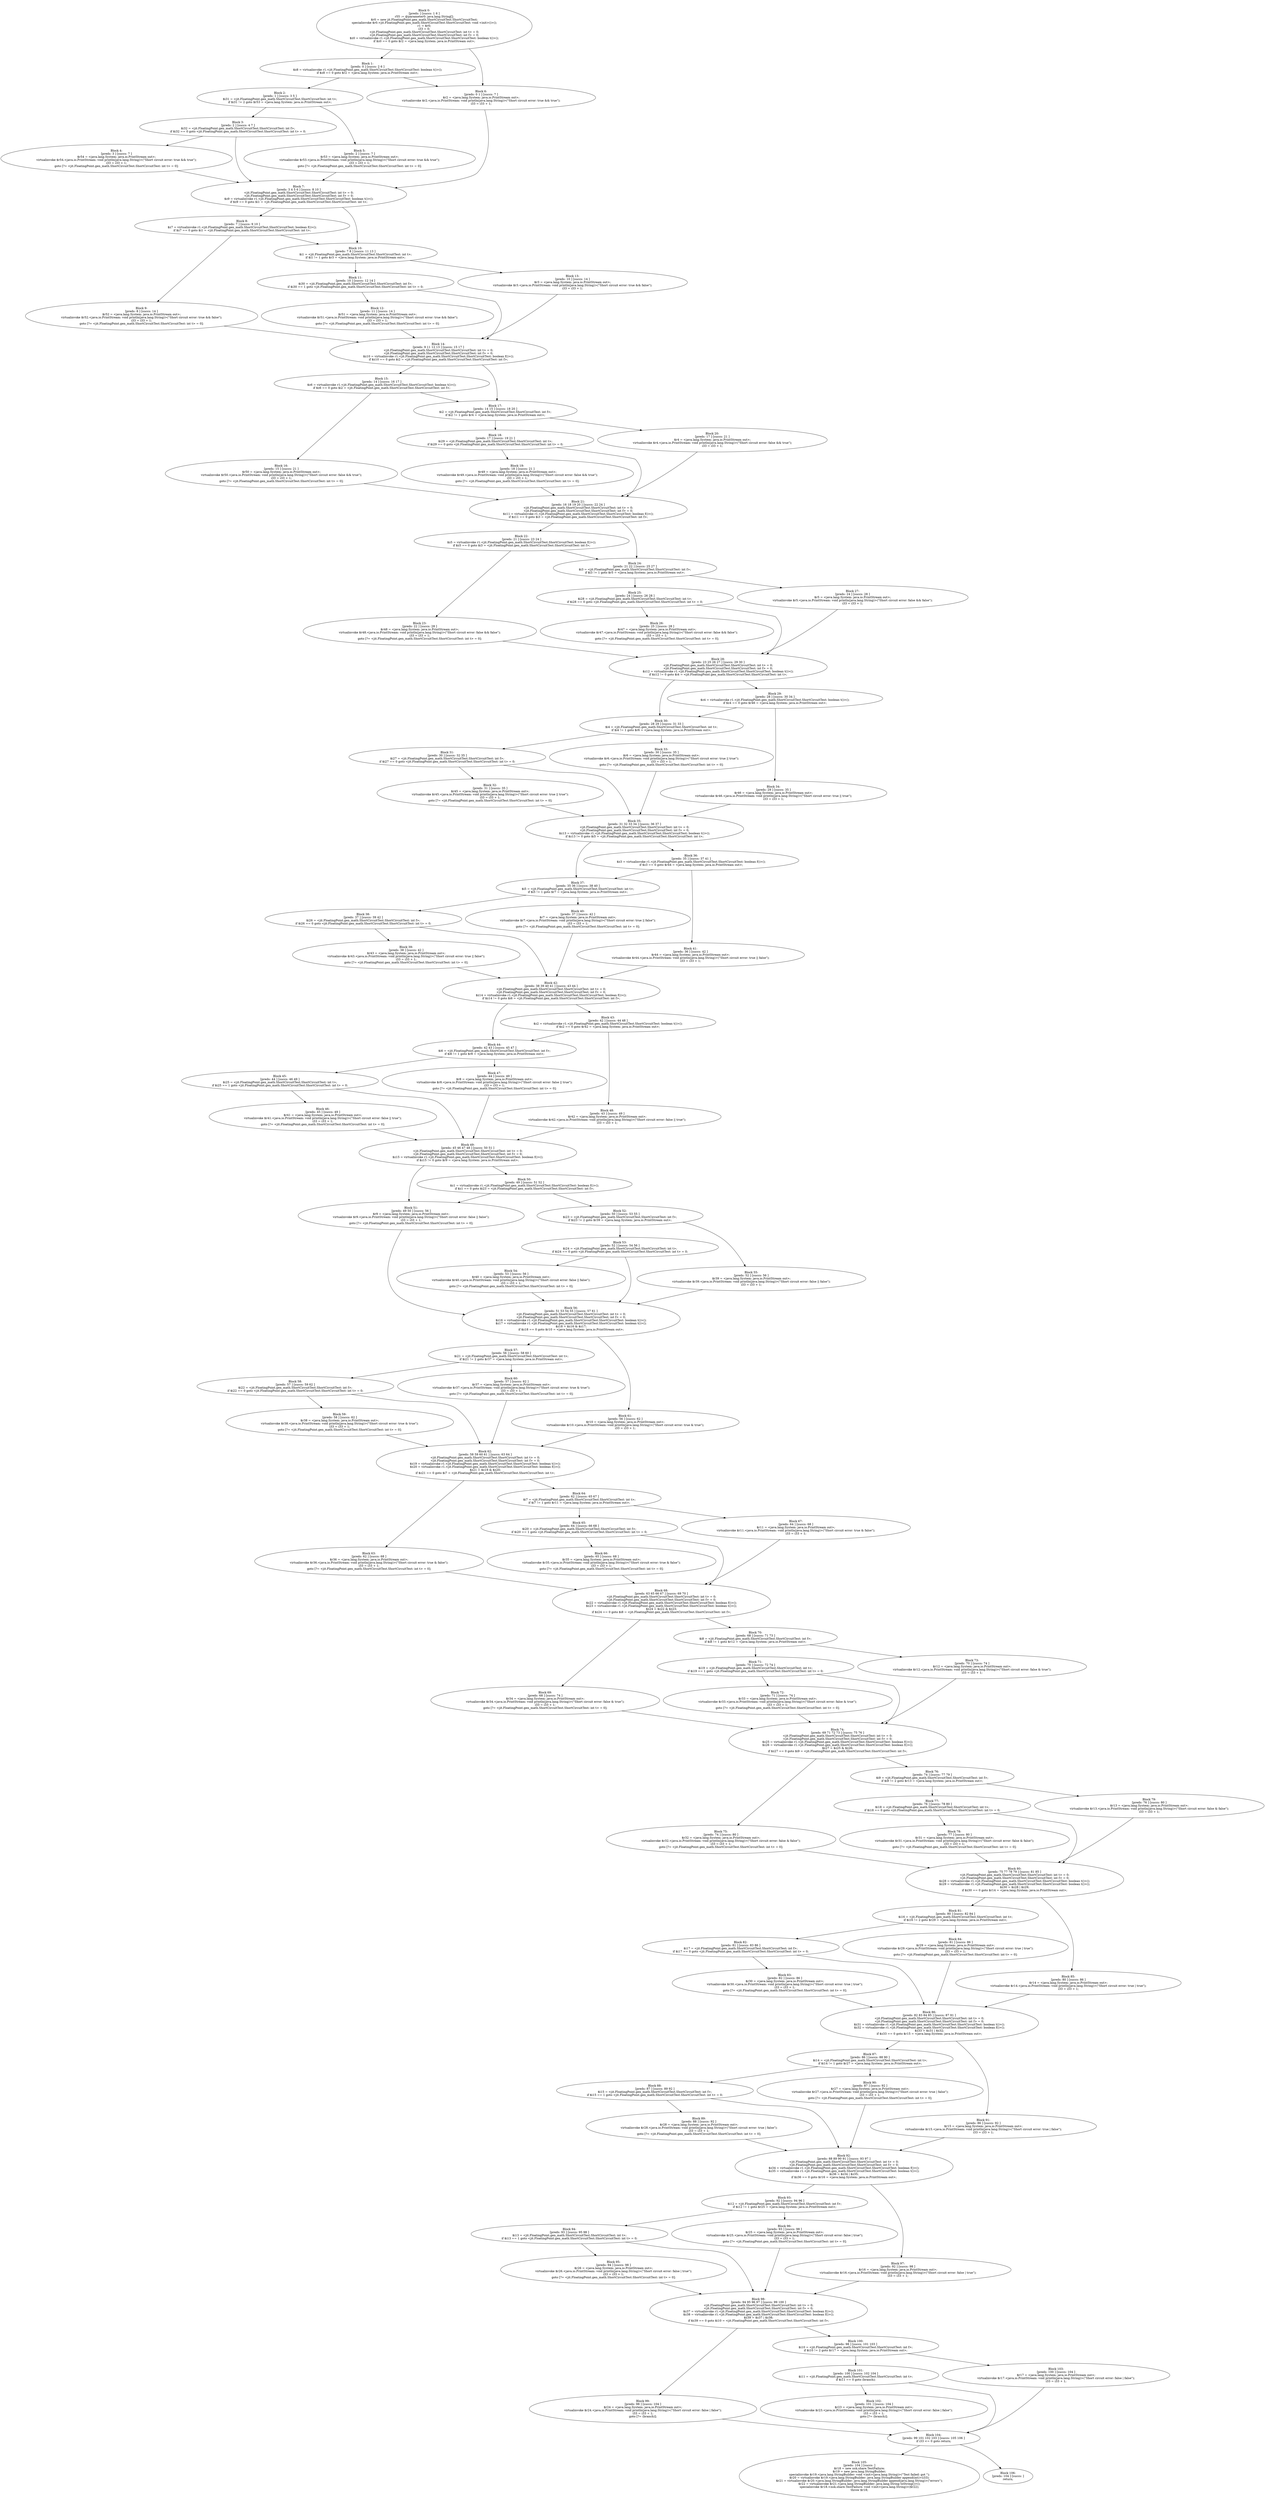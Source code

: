 digraph "unitGraph" {
    "Block 0:
[preds: ] [succs: 1 6 ]
r55 := @parameter0: java.lang.String[];
$r0 = new jit.FloatingPoint.gen_math.ShortCircuitTest.ShortCircuitTest;
specialinvoke $r0.<jit.FloatingPoint.gen_math.ShortCircuitTest.ShortCircuitTest: void <init>()>();
r1 = $r0;
i33 = 0;
<jit.FloatingPoint.gen_math.ShortCircuitTest.ShortCircuitTest: int t> = 0;
<jit.FloatingPoint.gen_math.ShortCircuitTest.ShortCircuitTest: int f> = 0;
$z0 = virtualinvoke r1.<jit.FloatingPoint.gen_math.ShortCircuitTest.ShortCircuitTest: boolean t()>();
if $z0 == 0 goto $r2 = <java.lang.System: java.io.PrintStream out>;
"
    "Block 1:
[preds: 0 ] [succs: 2 6 ]
$z8 = virtualinvoke r1.<jit.FloatingPoint.gen_math.ShortCircuitTest.ShortCircuitTest: boolean t()>();
if $z8 == 0 goto $r2 = <java.lang.System: java.io.PrintStream out>;
"
    "Block 2:
[preds: 1 ] [succs: 3 5 ]
$i31 = <jit.FloatingPoint.gen_math.ShortCircuitTest.ShortCircuitTest: int t>;
if $i31 != 2 goto $r53 = <java.lang.System: java.io.PrintStream out>;
"
    "Block 3:
[preds: 2 ] [succs: 4 7 ]
$i32 = <jit.FloatingPoint.gen_math.ShortCircuitTest.ShortCircuitTest: int f>;
if $i32 == 0 goto <jit.FloatingPoint.gen_math.ShortCircuitTest.ShortCircuitTest: int t> = 0;
"
    "Block 4:
[preds: 3 ] [succs: 7 ]
$r54 = <java.lang.System: java.io.PrintStream out>;
virtualinvoke $r54.<java.io.PrintStream: void println(java.lang.String)>(\"Short circuit error: true && true\");
i33 = i33 + 1;
goto [?= <jit.FloatingPoint.gen_math.ShortCircuitTest.ShortCircuitTest: int t> = 0];
"
    "Block 5:
[preds: 2 ] [succs: 7 ]
$r53 = <java.lang.System: java.io.PrintStream out>;
virtualinvoke $r53.<java.io.PrintStream: void println(java.lang.String)>(\"Short circuit error: true && true\");
i33 = i33 + 1;
goto [?= <jit.FloatingPoint.gen_math.ShortCircuitTest.ShortCircuitTest: int t> = 0];
"
    "Block 6:
[preds: 0 1 ] [succs: 7 ]
$r2 = <java.lang.System: java.io.PrintStream out>;
virtualinvoke $r2.<java.io.PrintStream: void println(java.lang.String)>(\"Short circuit error: true && true\");
i33 = i33 + 1;
"
    "Block 7:
[preds: 3 4 5 6 ] [succs: 8 10 ]
<jit.FloatingPoint.gen_math.ShortCircuitTest.ShortCircuitTest: int t> = 0;
<jit.FloatingPoint.gen_math.ShortCircuitTest.ShortCircuitTest: int f> = 0;
$z9 = virtualinvoke r1.<jit.FloatingPoint.gen_math.ShortCircuitTest.ShortCircuitTest: boolean t()>();
if $z9 == 0 goto $i1 = <jit.FloatingPoint.gen_math.ShortCircuitTest.ShortCircuitTest: int t>;
"
    "Block 8:
[preds: 7 ] [succs: 9 10 ]
$z7 = virtualinvoke r1.<jit.FloatingPoint.gen_math.ShortCircuitTest.ShortCircuitTest: boolean f()>();
if $z7 == 0 goto $i1 = <jit.FloatingPoint.gen_math.ShortCircuitTest.ShortCircuitTest: int t>;
"
    "Block 9:
[preds: 8 ] [succs: 14 ]
$r52 = <java.lang.System: java.io.PrintStream out>;
virtualinvoke $r52.<java.io.PrintStream: void println(java.lang.String)>(\"Short circuit error: true && false\");
i33 = i33 + 1;
goto [?= <jit.FloatingPoint.gen_math.ShortCircuitTest.ShortCircuitTest: int t> = 0];
"
    "Block 10:
[preds: 7 8 ] [succs: 11 13 ]
$i1 = <jit.FloatingPoint.gen_math.ShortCircuitTest.ShortCircuitTest: int t>;
if $i1 != 1 goto $r3 = <java.lang.System: java.io.PrintStream out>;
"
    "Block 11:
[preds: 10 ] [succs: 12 14 ]
$i30 = <jit.FloatingPoint.gen_math.ShortCircuitTest.ShortCircuitTest: int f>;
if $i30 == 1 goto <jit.FloatingPoint.gen_math.ShortCircuitTest.ShortCircuitTest: int t> = 0;
"
    "Block 12:
[preds: 11 ] [succs: 14 ]
$r51 = <java.lang.System: java.io.PrintStream out>;
virtualinvoke $r51.<java.io.PrintStream: void println(java.lang.String)>(\"Short circuit error: true && false\");
i33 = i33 + 1;
goto [?= <jit.FloatingPoint.gen_math.ShortCircuitTest.ShortCircuitTest: int t> = 0];
"
    "Block 13:
[preds: 10 ] [succs: 14 ]
$r3 = <java.lang.System: java.io.PrintStream out>;
virtualinvoke $r3.<java.io.PrintStream: void println(java.lang.String)>(\"Short circuit error: true && false\");
i33 = i33 + 1;
"
    "Block 14:
[preds: 9 11 12 13 ] [succs: 15 17 ]
<jit.FloatingPoint.gen_math.ShortCircuitTest.ShortCircuitTest: int t> = 0;
<jit.FloatingPoint.gen_math.ShortCircuitTest.ShortCircuitTest: int f> = 0;
$z10 = virtualinvoke r1.<jit.FloatingPoint.gen_math.ShortCircuitTest.ShortCircuitTest: boolean f()>();
if $z10 == 0 goto $i2 = <jit.FloatingPoint.gen_math.ShortCircuitTest.ShortCircuitTest: int f>;
"
    "Block 15:
[preds: 14 ] [succs: 16 17 ]
$z6 = virtualinvoke r1.<jit.FloatingPoint.gen_math.ShortCircuitTest.ShortCircuitTest: boolean t()>();
if $z6 == 0 goto $i2 = <jit.FloatingPoint.gen_math.ShortCircuitTest.ShortCircuitTest: int f>;
"
    "Block 16:
[preds: 15 ] [succs: 21 ]
$r50 = <java.lang.System: java.io.PrintStream out>;
virtualinvoke $r50.<java.io.PrintStream: void println(java.lang.String)>(\"Short circuit error: false && true\");
i33 = i33 + 1;
goto [?= <jit.FloatingPoint.gen_math.ShortCircuitTest.ShortCircuitTest: int t> = 0];
"
    "Block 17:
[preds: 14 15 ] [succs: 18 20 ]
$i2 = <jit.FloatingPoint.gen_math.ShortCircuitTest.ShortCircuitTest: int f>;
if $i2 != 1 goto $r4 = <java.lang.System: java.io.PrintStream out>;
"
    "Block 18:
[preds: 17 ] [succs: 19 21 ]
$i29 = <jit.FloatingPoint.gen_math.ShortCircuitTest.ShortCircuitTest: int t>;
if $i29 == 0 goto <jit.FloatingPoint.gen_math.ShortCircuitTest.ShortCircuitTest: int t> = 0;
"
    "Block 19:
[preds: 18 ] [succs: 21 ]
$r49 = <java.lang.System: java.io.PrintStream out>;
virtualinvoke $r49.<java.io.PrintStream: void println(java.lang.String)>(\"Short circuit error: false && true\");
i33 = i33 + 1;
goto [?= <jit.FloatingPoint.gen_math.ShortCircuitTest.ShortCircuitTest: int t> = 0];
"
    "Block 20:
[preds: 17 ] [succs: 21 ]
$r4 = <java.lang.System: java.io.PrintStream out>;
virtualinvoke $r4.<java.io.PrintStream: void println(java.lang.String)>(\"Short circuit error: false && true\");
i33 = i33 + 1;
"
    "Block 21:
[preds: 16 18 19 20 ] [succs: 22 24 ]
<jit.FloatingPoint.gen_math.ShortCircuitTest.ShortCircuitTest: int t> = 0;
<jit.FloatingPoint.gen_math.ShortCircuitTest.ShortCircuitTest: int f> = 0;
$z11 = virtualinvoke r1.<jit.FloatingPoint.gen_math.ShortCircuitTest.ShortCircuitTest: boolean f()>();
if $z11 == 0 goto $i3 = <jit.FloatingPoint.gen_math.ShortCircuitTest.ShortCircuitTest: int f>;
"
    "Block 22:
[preds: 21 ] [succs: 23 24 ]
$z5 = virtualinvoke r1.<jit.FloatingPoint.gen_math.ShortCircuitTest.ShortCircuitTest: boolean f()>();
if $z5 == 0 goto $i3 = <jit.FloatingPoint.gen_math.ShortCircuitTest.ShortCircuitTest: int f>;
"
    "Block 23:
[preds: 22 ] [succs: 28 ]
$r48 = <java.lang.System: java.io.PrintStream out>;
virtualinvoke $r48.<java.io.PrintStream: void println(java.lang.String)>(\"Short circuit error: false && false\");
i33 = i33 + 1;
goto [?= <jit.FloatingPoint.gen_math.ShortCircuitTest.ShortCircuitTest: int t> = 0];
"
    "Block 24:
[preds: 21 22 ] [succs: 25 27 ]
$i3 = <jit.FloatingPoint.gen_math.ShortCircuitTest.ShortCircuitTest: int f>;
if $i3 != 1 goto $r5 = <java.lang.System: java.io.PrintStream out>;
"
    "Block 25:
[preds: 24 ] [succs: 26 28 ]
$i28 = <jit.FloatingPoint.gen_math.ShortCircuitTest.ShortCircuitTest: int t>;
if $i28 == 0 goto <jit.FloatingPoint.gen_math.ShortCircuitTest.ShortCircuitTest: int t> = 0;
"
    "Block 26:
[preds: 25 ] [succs: 28 ]
$r47 = <java.lang.System: java.io.PrintStream out>;
virtualinvoke $r47.<java.io.PrintStream: void println(java.lang.String)>(\"Short circuit error: false && false\");
i33 = i33 + 1;
goto [?= <jit.FloatingPoint.gen_math.ShortCircuitTest.ShortCircuitTest: int t> = 0];
"
    "Block 27:
[preds: 24 ] [succs: 28 ]
$r5 = <java.lang.System: java.io.PrintStream out>;
virtualinvoke $r5.<java.io.PrintStream: void println(java.lang.String)>(\"Short circuit error: false && false\");
i33 = i33 + 1;
"
    "Block 28:
[preds: 23 25 26 27 ] [succs: 29 30 ]
<jit.FloatingPoint.gen_math.ShortCircuitTest.ShortCircuitTest: int t> = 0;
<jit.FloatingPoint.gen_math.ShortCircuitTest.ShortCircuitTest: int f> = 0;
$z12 = virtualinvoke r1.<jit.FloatingPoint.gen_math.ShortCircuitTest.ShortCircuitTest: boolean t()>();
if $z12 != 0 goto $i4 = <jit.FloatingPoint.gen_math.ShortCircuitTest.ShortCircuitTest: int t>;
"
    "Block 29:
[preds: 28 ] [succs: 30 34 ]
$z4 = virtualinvoke r1.<jit.FloatingPoint.gen_math.ShortCircuitTest.ShortCircuitTest: boolean t()>();
if $z4 == 0 goto $r46 = <java.lang.System: java.io.PrintStream out>;
"
    "Block 30:
[preds: 28 29 ] [succs: 31 33 ]
$i4 = <jit.FloatingPoint.gen_math.ShortCircuitTest.ShortCircuitTest: int t>;
if $i4 != 1 goto $r6 = <java.lang.System: java.io.PrintStream out>;
"
    "Block 31:
[preds: 30 ] [succs: 32 35 ]
$i27 = <jit.FloatingPoint.gen_math.ShortCircuitTest.ShortCircuitTest: int f>;
if $i27 == 0 goto <jit.FloatingPoint.gen_math.ShortCircuitTest.ShortCircuitTest: int t> = 0;
"
    "Block 32:
[preds: 31 ] [succs: 35 ]
$r45 = <java.lang.System: java.io.PrintStream out>;
virtualinvoke $r45.<java.io.PrintStream: void println(java.lang.String)>(\"Short circuit error: true || true\");
i33 = i33 + 1;
goto [?= <jit.FloatingPoint.gen_math.ShortCircuitTest.ShortCircuitTest: int t> = 0];
"
    "Block 33:
[preds: 30 ] [succs: 35 ]
$r6 = <java.lang.System: java.io.PrintStream out>;
virtualinvoke $r6.<java.io.PrintStream: void println(java.lang.String)>(\"Short circuit error: true || true\");
i33 = i33 + 1;
goto [?= <jit.FloatingPoint.gen_math.ShortCircuitTest.ShortCircuitTest: int t> = 0];
"
    "Block 34:
[preds: 29 ] [succs: 35 ]
$r46 = <java.lang.System: java.io.PrintStream out>;
virtualinvoke $r46.<java.io.PrintStream: void println(java.lang.String)>(\"Short circuit error: true || true\");
i33 = i33 + 1;
"
    "Block 35:
[preds: 31 32 33 34 ] [succs: 36 37 ]
<jit.FloatingPoint.gen_math.ShortCircuitTest.ShortCircuitTest: int t> = 0;
<jit.FloatingPoint.gen_math.ShortCircuitTest.ShortCircuitTest: int f> = 0;
$z13 = virtualinvoke r1.<jit.FloatingPoint.gen_math.ShortCircuitTest.ShortCircuitTest: boolean t()>();
if $z13 != 0 goto $i5 = <jit.FloatingPoint.gen_math.ShortCircuitTest.ShortCircuitTest: int t>;
"
    "Block 36:
[preds: 35 ] [succs: 37 41 ]
$z3 = virtualinvoke r1.<jit.FloatingPoint.gen_math.ShortCircuitTest.ShortCircuitTest: boolean f()>();
if $z3 == 0 goto $r44 = <java.lang.System: java.io.PrintStream out>;
"
    "Block 37:
[preds: 35 36 ] [succs: 38 40 ]
$i5 = <jit.FloatingPoint.gen_math.ShortCircuitTest.ShortCircuitTest: int t>;
if $i5 != 1 goto $r7 = <java.lang.System: java.io.PrintStream out>;
"
    "Block 38:
[preds: 37 ] [succs: 39 42 ]
$i26 = <jit.FloatingPoint.gen_math.ShortCircuitTest.ShortCircuitTest: int f>;
if $i26 == 0 goto <jit.FloatingPoint.gen_math.ShortCircuitTest.ShortCircuitTest: int t> = 0;
"
    "Block 39:
[preds: 38 ] [succs: 42 ]
$r43 = <java.lang.System: java.io.PrintStream out>;
virtualinvoke $r43.<java.io.PrintStream: void println(java.lang.String)>(\"Short circuit error: true || false\");
i33 = i33 + 1;
goto [?= <jit.FloatingPoint.gen_math.ShortCircuitTest.ShortCircuitTest: int t> = 0];
"
    "Block 40:
[preds: 37 ] [succs: 42 ]
$r7 = <java.lang.System: java.io.PrintStream out>;
virtualinvoke $r7.<java.io.PrintStream: void println(java.lang.String)>(\"Short circuit error: true || false\");
i33 = i33 + 1;
goto [?= <jit.FloatingPoint.gen_math.ShortCircuitTest.ShortCircuitTest: int t> = 0];
"
    "Block 41:
[preds: 36 ] [succs: 42 ]
$r44 = <java.lang.System: java.io.PrintStream out>;
virtualinvoke $r44.<java.io.PrintStream: void println(java.lang.String)>(\"Short circuit error: true || false\");
i33 = i33 + 1;
"
    "Block 42:
[preds: 38 39 40 41 ] [succs: 43 44 ]
<jit.FloatingPoint.gen_math.ShortCircuitTest.ShortCircuitTest: int t> = 0;
<jit.FloatingPoint.gen_math.ShortCircuitTest.ShortCircuitTest: int f> = 0;
$z14 = virtualinvoke r1.<jit.FloatingPoint.gen_math.ShortCircuitTest.ShortCircuitTest: boolean f()>();
if $z14 != 0 goto $i6 = <jit.FloatingPoint.gen_math.ShortCircuitTest.ShortCircuitTest: int f>;
"
    "Block 43:
[preds: 42 ] [succs: 44 48 ]
$z2 = virtualinvoke r1.<jit.FloatingPoint.gen_math.ShortCircuitTest.ShortCircuitTest: boolean t()>();
if $z2 == 0 goto $r42 = <java.lang.System: java.io.PrintStream out>;
"
    "Block 44:
[preds: 42 43 ] [succs: 45 47 ]
$i6 = <jit.FloatingPoint.gen_math.ShortCircuitTest.ShortCircuitTest: int f>;
if $i6 != 1 goto $r8 = <java.lang.System: java.io.PrintStream out>;
"
    "Block 45:
[preds: 44 ] [succs: 46 49 ]
$i25 = <jit.FloatingPoint.gen_math.ShortCircuitTest.ShortCircuitTest: int t>;
if $i25 == 1 goto <jit.FloatingPoint.gen_math.ShortCircuitTest.ShortCircuitTest: int t> = 0;
"
    "Block 46:
[preds: 45 ] [succs: 49 ]
$r41 = <java.lang.System: java.io.PrintStream out>;
virtualinvoke $r41.<java.io.PrintStream: void println(java.lang.String)>(\"Short circuit error: false || true\");
i33 = i33 + 1;
goto [?= <jit.FloatingPoint.gen_math.ShortCircuitTest.ShortCircuitTest: int t> = 0];
"
    "Block 47:
[preds: 44 ] [succs: 49 ]
$r8 = <java.lang.System: java.io.PrintStream out>;
virtualinvoke $r8.<java.io.PrintStream: void println(java.lang.String)>(\"Short circuit error: false || true\");
i33 = i33 + 1;
goto [?= <jit.FloatingPoint.gen_math.ShortCircuitTest.ShortCircuitTest: int t> = 0];
"
    "Block 48:
[preds: 43 ] [succs: 49 ]
$r42 = <java.lang.System: java.io.PrintStream out>;
virtualinvoke $r42.<java.io.PrintStream: void println(java.lang.String)>(\"Short circuit error: false || true\");
i33 = i33 + 1;
"
    "Block 49:
[preds: 45 46 47 48 ] [succs: 50 51 ]
<jit.FloatingPoint.gen_math.ShortCircuitTest.ShortCircuitTest: int t> = 0;
<jit.FloatingPoint.gen_math.ShortCircuitTest.ShortCircuitTest: int f> = 0;
$z15 = virtualinvoke r1.<jit.FloatingPoint.gen_math.ShortCircuitTest.ShortCircuitTest: boolean f()>();
if $z15 != 0 goto $r9 = <java.lang.System: java.io.PrintStream out>;
"
    "Block 50:
[preds: 49 ] [succs: 51 52 ]
$z1 = virtualinvoke r1.<jit.FloatingPoint.gen_math.ShortCircuitTest.ShortCircuitTest: boolean f()>();
if $z1 == 0 goto $i23 = <jit.FloatingPoint.gen_math.ShortCircuitTest.ShortCircuitTest: int f>;
"
    "Block 51:
[preds: 49 50 ] [succs: 56 ]
$r9 = <java.lang.System: java.io.PrintStream out>;
virtualinvoke $r9.<java.io.PrintStream: void println(java.lang.String)>(\"Short circuit error: false || false\");
i33 = i33 + 1;
goto [?= <jit.FloatingPoint.gen_math.ShortCircuitTest.ShortCircuitTest: int t> = 0];
"
    "Block 52:
[preds: 50 ] [succs: 53 55 ]
$i23 = <jit.FloatingPoint.gen_math.ShortCircuitTest.ShortCircuitTest: int f>;
if $i23 != 2 goto $r39 = <java.lang.System: java.io.PrintStream out>;
"
    "Block 53:
[preds: 52 ] [succs: 54 56 ]
$i24 = <jit.FloatingPoint.gen_math.ShortCircuitTest.ShortCircuitTest: int t>;
if $i24 == 0 goto <jit.FloatingPoint.gen_math.ShortCircuitTest.ShortCircuitTest: int t> = 0;
"
    "Block 54:
[preds: 53 ] [succs: 56 ]
$r40 = <java.lang.System: java.io.PrintStream out>;
virtualinvoke $r40.<java.io.PrintStream: void println(java.lang.String)>(\"Short circuit error: false || false\");
i33 = i33 + 1;
goto [?= <jit.FloatingPoint.gen_math.ShortCircuitTest.ShortCircuitTest: int t> = 0];
"
    "Block 55:
[preds: 52 ] [succs: 56 ]
$r39 = <java.lang.System: java.io.PrintStream out>;
virtualinvoke $r39.<java.io.PrintStream: void println(java.lang.String)>(\"Short circuit error: false || false\");
i33 = i33 + 1;
"
    "Block 56:
[preds: 51 53 54 55 ] [succs: 57 61 ]
<jit.FloatingPoint.gen_math.ShortCircuitTest.ShortCircuitTest: int t> = 0;
<jit.FloatingPoint.gen_math.ShortCircuitTest.ShortCircuitTest: int f> = 0;
$z16 = virtualinvoke r1.<jit.FloatingPoint.gen_math.ShortCircuitTest.ShortCircuitTest: boolean t()>();
$z17 = virtualinvoke r1.<jit.FloatingPoint.gen_math.ShortCircuitTest.ShortCircuitTest: boolean t()>();
$z18 = $z16 & $z17;
if $z18 == 0 goto $r10 = <java.lang.System: java.io.PrintStream out>;
"
    "Block 57:
[preds: 56 ] [succs: 58 60 ]
$i21 = <jit.FloatingPoint.gen_math.ShortCircuitTest.ShortCircuitTest: int t>;
if $i21 != 2 goto $r37 = <java.lang.System: java.io.PrintStream out>;
"
    "Block 58:
[preds: 57 ] [succs: 59 62 ]
$i22 = <jit.FloatingPoint.gen_math.ShortCircuitTest.ShortCircuitTest: int f>;
if $i22 == 0 goto <jit.FloatingPoint.gen_math.ShortCircuitTest.ShortCircuitTest: int t> = 0;
"
    "Block 59:
[preds: 58 ] [succs: 62 ]
$r38 = <java.lang.System: java.io.PrintStream out>;
virtualinvoke $r38.<java.io.PrintStream: void println(java.lang.String)>(\"Short circuit error: true & true\");
i33 = i33 + 1;
goto [?= <jit.FloatingPoint.gen_math.ShortCircuitTest.ShortCircuitTest: int t> = 0];
"
    "Block 60:
[preds: 57 ] [succs: 62 ]
$r37 = <java.lang.System: java.io.PrintStream out>;
virtualinvoke $r37.<java.io.PrintStream: void println(java.lang.String)>(\"Short circuit error: true & true\");
i33 = i33 + 1;
goto [?= <jit.FloatingPoint.gen_math.ShortCircuitTest.ShortCircuitTest: int t> = 0];
"
    "Block 61:
[preds: 56 ] [succs: 62 ]
$r10 = <java.lang.System: java.io.PrintStream out>;
virtualinvoke $r10.<java.io.PrintStream: void println(java.lang.String)>(\"Short circuit error: true & true\");
i33 = i33 + 1;
"
    "Block 62:
[preds: 58 59 60 61 ] [succs: 63 64 ]
<jit.FloatingPoint.gen_math.ShortCircuitTest.ShortCircuitTest: int t> = 0;
<jit.FloatingPoint.gen_math.ShortCircuitTest.ShortCircuitTest: int f> = 0;
$z19 = virtualinvoke r1.<jit.FloatingPoint.gen_math.ShortCircuitTest.ShortCircuitTest: boolean t()>();
$z20 = virtualinvoke r1.<jit.FloatingPoint.gen_math.ShortCircuitTest.ShortCircuitTest: boolean f()>();
$z21 = $z19 & $z20;
if $z21 == 0 goto $i7 = <jit.FloatingPoint.gen_math.ShortCircuitTest.ShortCircuitTest: int t>;
"
    "Block 63:
[preds: 62 ] [succs: 68 ]
$r36 = <java.lang.System: java.io.PrintStream out>;
virtualinvoke $r36.<java.io.PrintStream: void println(java.lang.String)>(\"Short circuit error: true & false\");
i33 = i33 + 1;
goto [?= <jit.FloatingPoint.gen_math.ShortCircuitTest.ShortCircuitTest: int t> = 0];
"
    "Block 64:
[preds: 62 ] [succs: 65 67 ]
$i7 = <jit.FloatingPoint.gen_math.ShortCircuitTest.ShortCircuitTest: int t>;
if $i7 != 1 goto $r11 = <java.lang.System: java.io.PrintStream out>;
"
    "Block 65:
[preds: 64 ] [succs: 66 68 ]
$i20 = <jit.FloatingPoint.gen_math.ShortCircuitTest.ShortCircuitTest: int f>;
if $i20 == 1 goto <jit.FloatingPoint.gen_math.ShortCircuitTest.ShortCircuitTest: int t> = 0;
"
    "Block 66:
[preds: 65 ] [succs: 68 ]
$r35 = <java.lang.System: java.io.PrintStream out>;
virtualinvoke $r35.<java.io.PrintStream: void println(java.lang.String)>(\"Short circuit error: true & false\");
i33 = i33 + 1;
goto [?= <jit.FloatingPoint.gen_math.ShortCircuitTest.ShortCircuitTest: int t> = 0];
"
    "Block 67:
[preds: 64 ] [succs: 68 ]
$r11 = <java.lang.System: java.io.PrintStream out>;
virtualinvoke $r11.<java.io.PrintStream: void println(java.lang.String)>(\"Short circuit error: true & false\");
i33 = i33 + 1;
"
    "Block 68:
[preds: 63 65 66 67 ] [succs: 69 70 ]
<jit.FloatingPoint.gen_math.ShortCircuitTest.ShortCircuitTest: int t> = 0;
<jit.FloatingPoint.gen_math.ShortCircuitTest.ShortCircuitTest: int f> = 0;
$z22 = virtualinvoke r1.<jit.FloatingPoint.gen_math.ShortCircuitTest.ShortCircuitTest: boolean f()>();
$z23 = virtualinvoke r1.<jit.FloatingPoint.gen_math.ShortCircuitTest.ShortCircuitTest: boolean t()>();
$z24 = $z22 & $z23;
if $z24 == 0 goto $i8 = <jit.FloatingPoint.gen_math.ShortCircuitTest.ShortCircuitTest: int f>;
"
    "Block 69:
[preds: 68 ] [succs: 74 ]
$r34 = <java.lang.System: java.io.PrintStream out>;
virtualinvoke $r34.<java.io.PrintStream: void println(java.lang.String)>(\"Short circuit error: false & true\");
i33 = i33 + 1;
goto [?= <jit.FloatingPoint.gen_math.ShortCircuitTest.ShortCircuitTest: int t> = 0];
"
    "Block 70:
[preds: 68 ] [succs: 71 73 ]
$i8 = <jit.FloatingPoint.gen_math.ShortCircuitTest.ShortCircuitTest: int f>;
if $i8 != 1 goto $r12 = <java.lang.System: java.io.PrintStream out>;
"
    "Block 71:
[preds: 70 ] [succs: 72 74 ]
$i19 = <jit.FloatingPoint.gen_math.ShortCircuitTest.ShortCircuitTest: int t>;
if $i19 == 1 goto <jit.FloatingPoint.gen_math.ShortCircuitTest.ShortCircuitTest: int t> = 0;
"
    "Block 72:
[preds: 71 ] [succs: 74 ]
$r33 = <java.lang.System: java.io.PrintStream out>;
virtualinvoke $r33.<java.io.PrintStream: void println(java.lang.String)>(\"Short circuit error: false & true\");
i33 = i33 + 1;
goto [?= <jit.FloatingPoint.gen_math.ShortCircuitTest.ShortCircuitTest: int t> = 0];
"
    "Block 73:
[preds: 70 ] [succs: 74 ]
$r12 = <java.lang.System: java.io.PrintStream out>;
virtualinvoke $r12.<java.io.PrintStream: void println(java.lang.String)>(\"Short circuit error: false & true\");
i33 = i33 + 1;
"
    "Block 74:
[preds: 69 71 72 73 ] [succs: 75 76 ]
<jit.FloatingPoint.gen_math.ShortCircuitTest.ShortCircuitTest: int t> = 0;
<jit.FloatingPoint.gen_math.ShortCircuitTest.ShortCircuitTest: int f> = 0;
$z25 = virtualinvoke r1.<jit.FloatingPoint.gen_math.ShortCircuitTest.ShortCircuitTest: boolean f()>();
$z26 = virtualinvoke r1.<jit.FloatingPoint.gen_math.ShortCircuitTest.ShortCircuitTest: boolean f()>();
$z27 = $z25 & $z26;
if $z27 == 0 goto $i9 = <jit.FloatingPoint.gen_math.ShortCircuitTest.ShortCircuitTest: int f>;
"
    "Block 75:
[preds: 74 ] [succs: 80 ]
$r32 = <java.lang.System: java.io.PrintStream out>;
virtualinvoke $r32.<java.io.PrintStream: void println(java.lang.String)>(\"Short circuit error: false & false\");
i33 = i33 + 1;
goto [?= <jit.FloatingPoint.gen_math.ShortCircuitTest.ShortCircuitTest: int t> = 0];
"
    "Block 76:
[preds: 74 ] [succs: 77 79 ]
$i9 = <jit.FloatingPoint.gen_math.ShortCircuitTest.ShortCircuitTest: int f>;
if $i9 != 2 goto $r13 = <java.lang.System: java.io.PrintStream out>;
"
    "Block 77:
[preds: 76 ] [succs: 78 80 ]
$i18 = <jit.FloatingPoint.gen_math.ShortCircuitTest.ShortCircuitTest: int t>;
if $i18 == 0 goto <jit.FloatingPoint.gen_math.ShortCircuitTest.ShortCircuitTest: int t> = 0;
"
    "Block 78:
[preds: 77 ] [succs: 80 ]
$r31 = <java.lang.System: java.io.PrintStream out>;
virtualinvoke $r31.<java.io.PrintStream: void println(java.lang.String)>(\"Short circuit error: false & false\");
i33 = i33 + 1;
goto [?= <jit.FloatingPoint.gen_math.ShortCircuitTest.ShortCircuitTest: int t> = 0];
"
    "Block 79:
[preds: 76 ] [succs: 80 ]
$r13 = <java.lang.System: java.io.PrintStream out>;
virtualinvoke $r13.<java.io.PrintStream: void println(java.lang.String)>(\"Short circuit error: false & false\");
i33 = i33 + 1;
"
    "Block 80:
[preds: 75 77 78 79 ] [succs: 81 85 ]
<jit.FloatingPoint.gen_math.ShortCircuitTest.ShortCircuitTest: int t> = 0;
<jit.FloatingPoint.gen_math.ShortCircuitTest.ShortCircuitTest: int f> = 0;
$z28 = virtualinvoke r1.<jit.FloatingPoint.gen_math.ShortCircuitTest.ShortCircuitTest: boolean t()>();
$z29 = virtualinvoke r1.<jit.FloatingPoint.gen_math.ShortCircuitTest.ShortCircuitTest: boolean t()>();
$z30 = $z28 | $z29;
if $z30 == 0 goto $r14 = <java.lang.System: java.io.PrintStream out>;
"
    "Block 81:
[preds: 80 ] [succs: 82 84 ]
$i16 = <jit.FloatingPoint.gen_math.ShortCircuitTest.ShortCircuitTest: int t>;
if $i16 != 2 goto $r29 = <java.lang.System: java.io.PrintStream out>;
"
    "Block 82:
[preds: 81 ] [succs: 83 86 ]
$i17 = <jit.FloatingPoint.gen_math.ShortCircuitTest.ShortCircuitTest: int f>;
if $i17 == 0 goto <jit.FloatingPoint.gen_math.ShortCircuitTest.ShortCircuitTest: int t> = 0;
"
    "Block 83:
[preds: 82 ] [succs: 86 ]
$r30 = <java.lang.System: java.io.PrintStream out>;
virtualinvoke $r30.<java.io.PrintStream: void println(java.lang.String)>(\"Short circuit error: true | true\");
i33 = i33 + 1;
goto [?= <jit.FloatingPoint.gen_math.ShortCircuitTest.ShortCircuitTest: int t> = 0];
"
    "Block 84:
[preds: 81 ] [succs: 86 ]
$r29 = <java.lang.System: java.io.PrintStream out>;
virtualinvoke $r29.<java.io.PrintStream: void println(java.lang.String)>(\"Short circuit error: true | true\");
i33 = i33 + 1;
goto [?= <jit.FloatingPoint.gen_math.ShortCircuitTest.ShortCircuitTest: int t> = 0];
"
    "Block 85:
[preds: 80 ] [succs: 86 ]
$r14 = <java.lang.System: java.io.PrintStream out>;
virtualinvoke $r14.<java.io.PrintStream: void println(java.lang.String)>(\"Short circuit error: true | true\");
i33 = i33 + 1;
"
    "Block 86:
[preds: 82 83 84 85 ] [succs: 87 91 ]
<jit.FloatingPoint.gen_math.ShortCircuitTest.ShortCircuitTest: int t> = 0;
<jit.FloatingPoint.gen_math.ShortCircuitTest.ShortCircuitTest: int f> = 0;
$z31 = virtualinvoke r1.<jit.FloatingPoint.gen_math.ShortCircuitTest.ShortCircuitTest: boolean t()>();
$z32 = virtualinvoke r1.<jit.FloatingPoint.gen_math.ShortCircuitTest.ShortCircuitTest: boolean f()>();
$z33 = $z31 | $z32;
if $z33 == 0 goto $r15 = <java.lang.System: java.io.PrintStream out>;
"
    "Block 87:
[preds: 86 ] [succs: 88 90 ]
$i14 = <jit.FloatingPoint.gen_math.ShortCircuitTest.ShortCircuitTest: int t>;
if $i14 != 1 goto $r27 = <java.lang.System: java.io.PrintStream out>;
"
    "Block 88:
[preds: 87 ] [succs: 89 92 ]
$i15 = <jit.FloatingPoint.gen_math.ShortCircuitTest.ShortCircuitTest: int f>;
if $i15 == 1 goto <jit.FloatingPoint.gen_math.ShortCircuitTest.ShortCircuitTest: int t> = 0;
"
    "Block 89:
[preds: 88 ] [succs: 92 ]
$r28 = <java.lang.System: java.io.PrintStream out>;
virtualinvoke $r28.<java.io.PrintStream: void println(java.lang.String)>(\"Short circuit error: true | false\");
i33 = i33 + 1;
goto [?= <jit.FloatingPoint.gen_math.ShortCircuitTest.ShortCircuitTest: int t> = 0];
"
    "Block 90:
[preds: 87 ] [succs: 92 ]
$r27 = <java.lang.System: java.io.PrintStream out>;
virtualinvoke $r27.<java.io.PrintStream: void println(java.lang.String)>(\"Short circuit error: true | false\");
i33 = i33 + 1;
goto [?= <jit.FloatingPoint.gen_math.ShortCircuitTest.ShortCircuitTest: int t> = 0];
"
    "Block 91:
[preds: 86 ] [succs: 92 ]
$r15 = <java.lang.System: java.io.PrintStream out>;
virtualinvoke $r15.<java.io.PrintStream: void println(java.lang.String)>(\"Short circuit error: true | false\");
i33 = i33 + 1;
"
    "Block 92:
[preds: 88 89 90 91 ] [succs: 93 97 ]
<jit.FloatingPoint.gen_math.ShortCircuitTest.ShortCircuitTest: int t> = 0;
<jit.FloatingPoint.gen_math.ShortCircuitTest.ShortCircuitTest: int f> = 0;
$z34 = virtualinvoke r1.<jit.FloatingPoint.gen_math.ShortCircuitTest.ShortCircuitTest: boolean f()>();
$z35 = virtualinvoke r1.<jit.FloatingPoint.gen_math.ShortCircuitTest.ShortCircuitTest: boolean t()>();
$z36 = $z34 | $z35;
if $z36 == 0 goto $r16 = <java.lang.System: java.io.PrintStream out>;
"
    "Block 93:
[preds: 92 ] [succs: 94 96 ]
$i12 = <jit.FloatingPoint.gen_math.ShortCircuitTest.ShortCircuitTest: int f>;
if $i12 != 1 goto $r25 = <java.lang.System: java.io.PrintStream out>;
"
    "Block 94:
[preds: 93 ] [succs: 95 98 ]
$i13 = <jit.FloatingPoint.gen_math.ShortCircuitTest.ShortCircuitTest: int t>;
if $i13 == 1 goto <jit.FloatingPoint.gen_math.ShortCircuitTest.ShortCircuitTest: int t> = 0;
"
    "Block 95:
[preds: 94 ] [succs: 98 ]
$r26 = <java.lang.System: java.io.PrintStream out>;
virtualinvoke $r26.<java.io.PrintStream: void println(java.lang.String)>(\"Short circuit error: false | true\");
i33 = i33 + 1;
goto [?= <jit.FloatingPoint.gen_math.ShortCircuitTest.ShortCircuitTest: int t> = 0];
"
    "Block 96:
[preds: 93 ] [succs: 98 ]
$r25 = <java.lang.System: java.io.PrintStream out>;
virtualinvoke $r25.<java.io.PrintStream: void println(java.lang.String)>(\"Short circuit error: false | true\");
i33 = i33 + 1;
goto [?= <jit.FloatingPoint.gen_math.ShortCircuitTest.ShortCircuitTest: int t> = 0];
"
    "Block 97:
[preds: 92 ] [succs: 98 ]
$r16 = <java.lang.System: java.io.PrintStream out>;
virtualinvoke $r16.<java.io.PrintStream: void println(java.lang.String)>(\"Short circuit error: false | true\");
i33 = i33 + 1;
"
    "Block 98:
[preds: 94 95 96 97 ] [succs: 99 100 ]
<jit.FloatingPoint.gen_math.ShortCircuitTest.ShortCircuitTest: int t> = 0;
<jit.FloatingPoint.gen_math.ShortCircuitTest.ShortCircuitTest: int f> = 0;
$z37 = virtualinvoke r1.<jit.FloatingPoint.gen_math.ShortCircuitTest.ShortCircuitTest: boolean f()>();
$z38 = virtualinvoke r1.<jit.FloatingPoint.gen_math.ShortCircuitTest.ShortCircuitTest: boolean f()>();
$z39 = $z37 | $z38;
if $z39 == 0 goto $i10 = <jit.FloatingPoint.gen_math.ShortCircuitTest.ShortCircuitTest: int f>;
"
    "Block 99:
[preds: 98 ] [succs: 104 ]
$r24 = <java.lang.System: java.io.PrintStream out>;
virtualinvoke $r24.<java.io.PrintStream: void println(java.lang.String)>(\"Short circuit error: false | false\");
i33 = i33 + 1;
goto [?= (branch)];
"
    "Block 100:
[preds: 98 ] [succs: 101 103 ]
$i10 = <jit.FloatingPoint.gen_math.ShortCircuitTest.ShortCircuitTest: int f>;
if $i10 != 2 goto $r17 = <java.lang.System: java.io.PrintStream out>;
"
    "Block 101:
[preds: 100 ] [succs: 102 104 ]
$i11 = <jit.FloatingPoint.gen_math.ShortCircuitTest.ShortCircuitTest: int t>;
if $i11 == 0 goto (branch);
"
    "Block 102:
[preds: 101 ] [succs: 104 ]
$r23 = <java.lang.System: java.io.PrintStream out>;
virtualinvoke $r23.<java.io.PrintStream: void println(java.lang.String)>(\"Short circuit error: false | false\");
i33 = i33 + 1;
goto [?= (branch)];
"
    "Block 103:
[preds: 100 ] [succs: 104 ]
$r17 = <java.lang.System: java.io.PrintStream out>;
virtualinvoke $r17.<java.io.PrintStream: void println(java.lang.String)>(\"Short circuit error: false | false\");
i33 = i33 + 1;
"
    "Block 104:
[preds: 99 101 102 103 ] [succs: 105 106 ]
if i33 <= 0 goto return;
"
    "Block 105:
[preds: 104 ] [succs: ]
$r18 = new nsk.share.TestFailure;
$r19 = new java.lang.StringBuilder;
specialinvoke $r19.<java.lang.StringBuilder: void <init>(java.lang.String)>(\"Test failed: got \");
$r20 = virtualinvoke $r19.<java.lang.StringBuilder: java.lang.StringBuilder append(int)>(i33);
$r21 = virtualinvoke $r20.<java.lang.StringBuilder: java.lang.StringBuilder append(java.lang.String)>(\"errors\");
$r22 = virtualinvoke $r21.<java.lang.StringBuilder: java.lang.String toString()>();
specialinvoke $r18.<nsk.share.TestFailure: void <init>(java.lang.String)>($r22);
throw $r18;
"
    "Block 106:
[preds: 104 ] [succs: ]
return;
"
    "Block 0:
[preds: ] [succs: 1 6 ]
r55 := @parameter0: java.lang.String[];
$r0 = new jit.FloatingPoint.gen_math.ShortCircuitTest.ShortCircuitTest;
specialinvoke $r0.<jit.FloatingPoint.gen_math.ShortCircuitTest.ShortCircuitTest: void <init>()>();
r1 = $r0;
i33 = 0;
<jit.FloatingPoint.gen_math.ShortCircuitTest.ShortCircuitTest: int t> = 0;
<jit.FloatingPoint.gen_math.ShortCircuitTest.ShortCircuitTest: int f> = 0;
$z0 = virtualinvoke r1.<jit.FloatingPoint.gen_math.ShortCircuitTest.ShortCircuitTest: boolean t()>();
if $z0 == 0 goto $r2 = <java.lang.System: java.io.PrintStream out>;
"->"Block 1:
[preds: 0 ] [succs: 2 6 ]
$z8 = virtualinvoke r1.<jit.FloatingPoint.gen_math.ShortCircuitTest.ShortCircuitTest: boolean t()>();
if $z8 == 0 goto $r2 = <java.lang.System: java.io.PrintStream out>;
";
    "Block 0:
[preds: ] [succs: 1 6 ]
r55 := @parameter0: java.lang.String[];
$r0 = new jit.FloatingPoint.gen_math.ShortCircuitTest.ShortCircuitTest;
specialinvoke $r0.<jit.FloatingPoint.gen_math.ShortCircuitTest.ShortCircuitTest: void <init>()>();
r1 = $r0;
i33 = 0;
<jit.FloatingPoint.gen_math.ShortCircuitTest.ShortCircuitTest: int t> = 0;
<jit.FloatingPoint.gen_math.ShortCircuitTest.ShortCircuitTest: int f> = 0;
$z0 = virtualinvoke r1.<jit.FloatingPoint.gen_math.ShortCircuitTest.ShortCircuitTest: boolean t()>();
if $z0 == 0 goto $r2 = <java.lang.System: java.io.PrintStream out>;
"->"Block 6:
[preds: 0 1 ] [succs: 7 ]
$r2 = <java.lang.System: java.io.PrintStream out>;
virtualinvoke $r2.<java.io.PrintStream: void println(java.lang.String)>(\"Short circuit error: true && true\");
i33 = i33 + 1;
";
    "Block 1:
[preds: 0 ] [succs: 2 6 ]
$z8 = virtualinvoke r1.<jit.FloatingPoint.gen_math.ShortCircuitTest.ShortCircuitTest: boolean t()>();
if $z8 == 0 goto $r2 = <java.lang.System: java.io.PrintStream out>;
"->"Block 2:
[preds: 1 ] [succs: 3 5 ]
$i31 = <jit.FloatingPoint.gen_math.ShortCircuitTest.ShortCircuitTest: int t>;
if $i31 != 2 goto $r53 = <java.lang.System: java.io.PrintStream out>;
";
    "Block 1:
[preds: 0 ] [succs: 2 6 ]
$z8 = virtualinvoke r1.<jit.FloatingPoint.gen_math.ShortCircuitTest.ShortCircuitTest: boolean t()>();
if $z8 == 0 goto $r2 = <java.lang.System: java.io.PrintStream out>;
"->"Block 6:
[preds: 0 1 ] [succs: 7 ]
$r2 = <java.lang.System: java.io.PrintStream out>;
virtualinvoke $r2.<java.io.PrintStream: void println(java.lang.String)>(\"Short circuit error: true && true\");
i33 = i33 + 1;
";
    "Block 2:
[preds: 1 ] [succs: 3 5 ]
$i31 = <jit.FloatingPoint.gen_math.ShortCircuitTest.ShortCircuitTest: int t>;
if $i31 != 2 goto $r53 = <java.lang.System: java.io.PrintStream out>;
"->"Block 3:
[preds: 2 ] [succs: 4 7 ]
$i32 = <jit.FloatingPoint.gen_math.ShortCircuitTest.ShortCircuitTest: int f>;
if $i32 == 0 goto <jit.FloatingPoint.gen_math.ShortCircuitTest.ShortCircuitTest: int t> = 0;
";
    "Block 2:
[preds: 1 ] [succs: 3 5 ]
$i31 = <jit.FloatingPoint.gen_math.ShortCircuitTest.ShortCircuitTest: int t>;
if $i31 != 2 goto $r53 = <java.lang.System: java.io.PrintStream out>;
"->"Block 5:
[preds: 2 ] [succs: 7 ]
$r53 = <java.lang.System: java.io.PrintStream out>;
virtualinvoke $r53.<java.io.PrintStream: void println(java.lang.String)>(\"Short circuit error: true && true\");
i33 = i33 + 1;
goto [?= <jit.FloatingPoint.gen_math.ShortCircuitTest.ShortCircuitTest: int t> = 0];
";
    "Block 3:
[preds: 2 ] [succs: 4 7 ]
$i32 = <jit.FloatingPoint.gen_math.ShortCircuitTest.ShortCircuitTest: int f>;
if $i32 == 0 goto <jit.FloatingPoint.gen_math.ShortCircuitTest.ShortCircuitTest: int t> = 0;
"->"Block 4:
[preds: 3 ] [succs: 7 ]
$r54 = <java.lang.System: java.io.PrintStream out>;
virtualinvoke $r54.<java.io.PrintStream: void println(java.lang.String)>(\"Short circuit error: true && true\");
i33 = i33 + 1;
goto [?= <jit.FloatingPoint.gen_math.ShortCircuitTest.ShortCircuitTest: int t> = 0];
";
    "Block 3:
[preds: 2 ] [succs: 4 7 ]
$i32 = <jit.FloatingPoint.gen_math.ShortCircuitTest.ShortCircuitTest: int f>;
if $i32 == 0 goto <jit.FloatingPoint.gen_math.ShortCircuitTest.ShortCircuitTest: int t> = 0;
"->"Block 7:
[preds: 3 4 5 6 ] [succs: 8 10 ]
<jit.FloatingPoint.gen_math.ShortCircuitTest.ShortCircuitTest: int t> = 0;
<jit.FloatingPoint.gen_math.ShortCircuitTest.ShortCircuitTest: int f> = 0;
$z9 = virtualinvoke r1.<jit.FloatingPoint.gen_math.ShortCircuitTest.ShortCircuitTest: boolean t()>();
if $z9 == 0 goto $i1 = <jit.FloatingPoint.gen_math.ShortCircuitTest.ShortCircuitTest: int t>;
";
    "Block 4:
[preds: 3 ] [succs: 7 ]
$r54 = <java.lang.System: java.io.PrintStream out>;
virtualinvoke $r54.<java.io.PrintStream: void println(java.lang.String)>(\"Short circuit error: true && true\");
i33 = i33 + 1;
goto [?= <jit.FloatingPoint.gen_math.ShortCircuitTest.ShortCircuitTest: int t> = 0];
"->"Block 7:
[preds: 3 4 5 6 ] [succs: 8 10 ]
<jit.FloatingPoint.gen_math.ShortCircuitTest.ShortCircuitTest: int t> = 0;
<jit.FloatingPoint.gen_math.ShortCircuitTest.ShortCircuitTest: int f> = 0;
$z9 = virtualinvoke r1.<jit.FloatingPoint.gen_math.ShortCircuitTest.ShortCircuitTest: boolean t()>();
if $z9 == 0 goto $i1 = <jit.FloatingPoint.gen_math.ShortCircuitTest.ShortCircuitTest: int t>;
";
    "Block 5:
[preds: 2 ] [succs: 7 ]
$r53 = <java.lang.System: java.io.PrintStream out>;
virtualinvoke $r53.<java.io.PrintStream: void println(java.lang.String)>(\"Short circuit error: true && true\");
i33 = i33 + 1;
goto [?= <jit.FloatingPoint.gen_math.ShortCircuitTest.ShortCircuitTest: int t> = 0];
"->"Block 7:
[preds: 3 4 5 6 ] [succs: 8 10 ]
<jit.FloatingPoint.gen_math.ShortCircuitTest.ShortCircuitTest: int t> = 0;
<jit.FloatingPoint.gen_math.ShortCircuitTest.ShortCircuitTest: int f> = 0;
$z9 = virtualinvoke r1.<jit.FloatingPoint.gen_math.ShortCircuitTest.ShortCircuitTest: boolean t()>();
if $z9 == 0 goto $i1 = <jit.FloatingPoint.gen_math.ShortCircuitTest.ShortCircuitTest: int t>;
";
    "Block 6:
[preds: 0 1 ] [succs: 7 ]
$r2 = <java.lang.System: java.io.PrintStream out>;
virtualinvoke $r2.<java.io.PrintStream: void println(java.lang.String)>(\"Short circuit error: true && true\");
i33 = i33 + 1;
"->"Block 7:
[preds: 3 4 5 6 ] [succs: 8 10 ]
<jit.FloatingPoint.gen_math.ShortCircuitTest.ShortCircuitTest: int t> = 0;
<jit.FloatingPoint.gen_math.ShortCircuitTest.ShortCircuitTest: int f> = 0;
$z9 = virtualinvoke r1.<jit.FloatingPoint.gen_math.ShortCircuitTest.ShortCircuitTest: boolean t()>();
if $z9 == 0 goto $i1 = <jit.FloatingPoint.gen_math.ShortCircuitTest.ShortCircuitTest: int t>;
";
    "Block 7:
[preds: 3 4 5 6 ] [succs: 8 10 ]
<jit.FloatingPoint.gen_math.ShortCircuitTest.ShortCircuitTest: int t> = 0;
<jit.FloatingPoint.gen_math.ShortCircuitTest.ShortCircuitTest: int f> = 0;
$z9 = virtualinvoke r1.<jit.FloatingPoint.gen_math.ShortCircuitTest.ShortCircuitTest: boolean t()>();
if $z9 == 0 goto $i1 = <jit.FloatingPoint.gen_math.ShortCircuitTest.ShortCircuitTest: int t>;
"->"Block 8:
[preds: 7 ] [succs: 9 10 ]
$z7 = virtualinvoke r1.<jit.FloatingPoint.gen_math.ShortCircuitTest.ShortCircuitTest: boolean f()>();
if $z7 == 0 goto $i1 = <jit.FloatingPoint.gen_math.ShortCircuitTest.ShortCircuitTest: int t>;
";
    "Block 7:
[preds: 3 4 5 6 ] [succs: 8 10 ]
<jit.FloatingPoint.gen_math.ShortCircuitTest.ShortCircuitTest: int t> = 0;
<jit.FloatingPoint.gen_math.ShortCircuitTest.ShortCircuitTest: int f> = 0;
$z9 = virtualinvoke r1.<jit.FloatingPoint.gen_math.ShortCircuitTest.ShortCircuitTest: boolean t()>();
if $z9 == 0 goto $i1 = <jit.FloatingPoint.gen_math.ShortCircuitTest.ShortCircuitTest: int t>;
"->"Block 10:
[preds: 7 8 ] [succs: 11 13 ]
$i1 = <jit.FloatingPoint.gen_math.ShortCircuitTest.ShortCircuitTest: int t>;
if $i1 != 1 goto $r3 = <java.lang.System: java.io.PrintStream out>;
";
    "Block 8:
[preds: 7 ] [succs: 9 10 ]
$z7 = virtualinvoke r1.<jit.FloatingPoint.gen_math.ShortCircuitTest.ShortCircuitTest: boolean f()>();
if $z7 == 0 goto $i1 = <jit.FloatingPoint.gen_math.ShortCircuitTest.ShortCircuitTest: int t>;
"->"Block 9:
[preds: 8 ] [succs: 14 ]
$r52 = <java.lang.System: java.io.PrintStream out>;
virtualinvoke $r52.<java.io.PrintStream: void println(java.lang.String)>(\"Short circuit error: true && false\");
i33 = i33 + 1;
goto [?= <jit.FloatingPoint.gen_math.ShortCircuitTest.ShortCircuitTest: int t> = 0];
";
    "Block 8:
[preds: 7 ] [succs: 9 10 ]
$z7 = virtualinvoke r1.<jit.FloatingPoint.gen_math.ShortCircuitTest.ShortCircuitTest: boolean f()>();
if $z7 == 0 goto $i1 = <jit.FloatingPoint.gen_math.ShortCircuitTest.ShortCircuitTest: int t>;
"->"Block 10:
[preds: 7 8 ] [succs: 11 13 ]
$i1 = <jit.FloatingPoint.gen_math.ShortCircuitTest.ShortCircuitTest: int t>;
if $i1 != 1 goto $r3 = <java.lang.System: java.io.PrintStream out>;
";
    "Block 9:
[preds: 8 ] [succs: 14 ]
$r52 = <java.lang.System: java.io.PrintStream out>;
virtualinvoke $r52.<java.io.PrintStream: void println(java.lang.String)>(\"Short circuit error: true && false\");
i33 = i33 + 1;
goto [?= <jit.FloatingPoint.gen_math.ShortCircuitTest.ShortCircuitTest: int t> = 0];
"->"Block 14:
[preds: 9 11 12 13 ] [succs: 15 17 ]
<jit.FloatingPoint.gen_math.ShortCircuitTest.ShortCircuitTest: int t> = 0;
<jit.FloatingPoint.gen_math.ShortCircuitTest.ShortCircuitTest: int f> = 0;
$z10 = virtualinvoke r1.<jit.FloatingPoint.gen_math.ShortCircuitTest.ShortCircuitTest: boolean f()>();
if $z10 == 0 goto $i2 = <jit.FloatingPoint.gen_math.ShortCircuitTest.ShortCircuitTest: int f>;
";
    "Block 10:
[preds: 7 8 ] [succs: 11 13 ]
$i1 = <jit.FloatingPoint.gen_math.ShortCircuitTest.ShortCircuitTest: int t>;
if $i1 != 1 goto $r3 = <java.lang.System: java.io.PrintStream out>;
"->"Block 11:
[preds: 10 ] [succs: 12 14 ]
$i30 = <jit.FloatingPoint.gen_math.ShortCircuitTest.ShortCircuitTest: int f>;
if $i30 == 1 goto <jit.FloatingPoint.gen_math.ShortCircuitTest.ShortCircuitTest: int t> = 0;
";
    "Block 10:
[preds: 7 8 ] [succs: 11 13 ]
$i1 = <jit.FloatingPoint.gen_math.ShortCircuitTest.ShortCircuitTest: int t>;
if $i1 != 1 goto $r3 = <java.lang.System: java.io.PrintStream out>;
"->"Block 13:
[preds: 10 ] [succs: 14 ]
$r3 = <java.lang.System: java.io.PrintStream out>;
virtualinvoke $r3.<java.io.PrintStream: void println(java.lang.String)>(\"Short circuit error: true && false\");
i33 = i33 + 1;
";
    "Block 11:
[preds: 10 ] [succs: 12 14 ]
$i30 = <jit.FloatingPoint.gen_math.ShortCircuitTest.ShortCircuitTest: int f>;
if $i30 == 1 goto <jit.FloatingPoint.gen_math.ShortCircuitTest.ShortCircuitTest: int t> = 0;
"->"Block 12:
[preds: 11 ] [succs: 14 ]
$r51 = <java.lang.System: java.io.PrintStream out>;
virtualinvoke $r51.<java.io.PrintStream: void println(java.lang.String)>(\"Short circuit error: true && false\");
i33 = i33 + 1;
goto [?= <jit.FloatingPoint.gen_math.ShortCircuitTest.ShortCircuitTest: int t> = 0];
";
    "Block 11:
[preds: 10 ] [succs: 12 14 ]
$i30 = <jit.FloatingPoint.gen_math.ShortCircuitTest.ShortCircuitTest: int f>;
if $i30 == 1 goto <jit.FloatingPoint.gen_math.ShortCircuitTest.ShortCircuitTest: int t> = 0;
"->"Block 14:
[preds: 9 11 12 13 ] [succs: 15 17 ]
<jit.FloatingPoint.gen_math.ShortCircuitTest.ShortCircuitTest: int t> = 0;
<jit.FloatingPoint.gen_math.ShortCircuitTest.ShortCircuitTest: int f> = 0;
$z10 = virtualinvoke r1.<jit.FloatingPoint.gen_math.ShortCircuitTest.ShortCircuitTest: boolean f()>();
if $z10 == 0 goto $i2 = <jit.FloatingPoint.gen_math.ShortCircuitTest.ShortCircuitTest: int f>;
";
    "Block 12:
[preds: 11 ] [succs: 14 ]
$r51 = <java.lang.System: java.io.PrintStream out>;
virtualinvoke $r51.<java.io.PrintStream: void println(java.lang.String)>(\"Short circuit error: true && false\");
i33 = i33 + 1;
goto [?= <jit.FloatingPoint.gen_math.ShortCircuitTest.ShortCircuitTest: int t> = 0];
"->"Block 14:
[preds: 9 11 12 13 ] [succs: 15 17 ]
<jit.FloatingPoint.gen_math.ShortCircuitTest.ShortCircuitTest: int t> = 0;
<jit.FloatingPoint.gen_math.ShortCircuitTest.ShortCircuitTest: int f> = 0;
$z10 = virtualinvoke r1.<jit.FloatingPoint.gen_math.ShortCircuitTest.ShortCircuitTest: boolean f()>();
if $z10 == 0 goto $i2 = <jit.FloatingPoint.gen_math.ShortCircuitTest.ShortCircuitTest: int f>;
";
    "Block 13:
[preds: 10 ] [succs: 14 ]
$r3 = <java.lang.System: java.io.PrintStream out>;
virtualinvoke $r3.<java.io.PrintStream: void println(java.lang.String)>(\"Short circuit error: true && false\");
i33 = i33 + 1;
"->"Block 14:
[preds: 9 11 12 13 ] [succs: 15 17 ]
<jit.FloatingPoint.gen_math.ShortCircuitTest.ShortCircuitTest: int t> = 0;
<jit.FloatingPoint.gen_math.ShortCircuitTest.ShortCircuitTest: int f> = 0;
$z10 = virtualinvoke r1.<jit.FloatingPoint.gen_math.ShortCircuitTest.ShortCircuitTest: boolean f()>();
if $z10 == 0 goto $i2 = <jit.FloatingPoint.gen_math.ShortCircuitTest.ShortCircuitTest: int f>;
";
    "Block 14:
[preds: 9 11 12 13 ] [succs: 15 17 ]
<jit.FloatingPoint.gen_math.ShortCircuitTest.ShortCircuitTest: int t> = 0;
<jit.FloatingPoint.gen_math.ShortCircuitTest.ShortCircuitTest: int f> = 0;
$z10 = virtualinvoke r1.<jit.FloatingPoint.gen_math.ShortCircuitTest.ShortCircuitTest: boolean f()>();
if $z10 == 0 goto $i2 = <jit.FloatingPoint.gen_math.ShortCircuitTest.ShortCircuitTest: int f>;
"->"Block 15:
[preds: 14 ] [succs: 16 17 ]
$z6 = virtualinvoke r1.<jit.FloatingPoint.gen_math.ShortCircuitTest.ShortCircuitTest: boolean t()>();
if $z6 == 0 goto $i2 = <jit.FloatingPoint.gen_math.ShortCircuitTest.ShortCircuitTest: int f>;
";
    "Block 14:
[preds: 9 11 12 13 ] [succs: 15 17 ]
<jit.FloatingPoint.gen_math.ShortCircuitTest.ShortCircuitTest: int t> = 0;
<jit.FloatingPoint.gen_math.ShortCircuitTest.ShortCircuitTest: int f> = 0;
$z10 = virtualinvoke r1.<jit.FloatingPoint.gen_math.ShortCircuitTest.ShortCircuitTest: boolean f()>();
if $z10 == 0 goto $i2 = <jit.FloatingPoint.gen_math.ShortCircuitTest.ShortCircuitTest: int f>;
"->"Block 17:
[preds: 14 15 ] [succs: 18 20 ]
$i2 = <jit.FloatingPoint.gen_math.ShortCircuitTest.ShortCircuitTest: int f>;
if $i2 != 1 goto $r4 = <java.lang.System: java.io.PrintStream out>;
";
    "Block 15:
[preds: 14 ] [succs: 16 17 ]
$z6 = virtualinvoke r1.<jit.FloatingPoint.gen_math.ShortCircuitTest.ShortCircuitTest: boolean t()>();
if $z6 == 0 goto $i2 = <jit.FloatingPoint.gen_math.ShortCircuitTest.ShortCircuitTest: int f>;
"->"Block 16:
[preds: 15 ] [succs: 21 ]
$r50 = <java.lang.System: java.io.PrintStream out>;
virtualinvoke $r50.<java.io.PrintStream: void println(java.lang.String)>(\"Short circuit error: false && true\");
i33 = i33 + 1;
goto [?= <jit.FloatingPoint.gen_math.ShortCircuitTest.ShortCircuitTest: int t> = 0];
";
    "Block 15:
[preds: 14 ] [succs: 16 17 ]
$z6 = virtualinvoke r1.<jit.FloatingPoint.gen_math.ShortCircuitTest.ShortCircuitTest: boolean t()>();
if $z6 == 0 goto $i2 = <jit.FloatingPoint.gen_math.ShortCircuitTest.ShortCircuitTest: int f>;
"->"Block 17:
[preds: 14 15 ] [succs: 18 20 ]
$i2 = <jit.FloatingPoint.gen_math.ShortCircuitTest.ShortCircuitTest: int f>;
if $i2 != 1 goto $r4 = <java.lang.System: java.io.PrintStream out>;
";
    "Block 16:
[preds: 15 ] [succs: 21 ]
$r50 = <java.lang.System: java.io.PrintStream out>;
virtualinvoke $r50.<java.io.PrintStream: void println(java.lang.String)>(\"Short circuit error: false && true\");
i33 = i33 + 1;
goto [?= <jit.FloatingPoint.gen_math.ShortCircuitTest.ShortCircuitTest: int t> = 0];
"->"Block 21:
[preds: 16 18 19 20 ] [succs: 22 24 ]
<jit.FloatingPoint.gen_math.ShortCircuitTest.ShortCircuitTest: int t> = 0;
<jit.FloatingPoint.gen_math.ShortCircuitTest.ShortCircuitTest: int f> = 0;
$z11 = virtualinvoke r1.<jit.FloatingPoint.gen_math.ShortCircuitTest.ShortCircuitTest: boolean f()>();
if $z11 == 0 goto $i3 = <jit.FloatingPoint.gen_math.ShortCircuitTest.ShortCircuitTest: int f>;
";
    "Block 17:
[preds: 14 15 ] [succs: 18 20 ]
$i2 = <jit.FloatingPoint.gen_math.ShortCircuitTest.ShortCircuitTest: int f>;
if $i2 != 1 goto $r4 = <java.lang.System: java.io.PrintStream out>;
"->"Block 18:
[preds: 17 ] [succs: 19 21 ]
$i29 = <jit.FloatingPoint.gen_math.ShortCircuitTest.ShortCircuitTest: int t>;
if $i29 == 0 goto <jit.FloatingPoint.gen_math.ShortCircuitTest.ShortCircuitTest: int t> = 0;
";
    "Block 17:
[preds: 14 15 ] [succs: 18 20 ]
$i2 = <jit.FloatingPoint.gen_math.ShortCircuitTest.ShortCircuitTest: int f>;
if $i2 != 1 goto $r4 = <java.lang.System: java.io.PrintStream out>;
"->"Block 20:
[preds: 17 ] [succs: 21 ]
$r4 = <java.lang.System: java.io.PrintStream out>;
virtualinvoke $r4.<java.io.PrintStream: void println(java.lang.String)>(\"Short circuit error: false && true\");
i33 = i33 + 1;
";
    "Block 18:
[preds: 17 ] [succs: 19 21 ]
$i29 = <jit.FloatingPoint.gen_math.ShortCircuitTest.ShortCircuitTest: int t>;
if $i29 == 0 goto <jit.FloatingPoint.gen_math.ShortCircuitTest.ShortCircuitTest: int t> = 0;
"->"Block 19:
[preds: 18 ] [succs: 21 ]
$r49 = <java.lang.System: java.io.PrintStream out>;
virtualinvoke $r49.<java.io.PrintStream: void println(java.lang.String)>(\"Short circuit error: false && true\");
i33 = i33 + 1;
goto [?= <jit.FloatingPoint.gen_math.ShortCircuitTest.ShortCircuitTest: int t> = 0];
";
    "Block 18:
[preds: 17 ] [succs: 19 21 ]
$i29 = <jit.FloatingPoint.gen_math.ShortCircuitTest.ShortCircuitTest: int t>;
if $i29 == 0 goto <jit.FloatingPoint.gen_math.ShortCircuitTest.ShortCircuitTest: int t> = 0;
"->"Block 21:
[preds: 16 18 19 20 ] [succs: 22 24 ]
<jit.FloatingPoint.gen_math.ShortCircuitTest.ShortCircuitTest: int t> = 0;
<jit.FloatingPoint.gen_math.ShortCircuitTest.ShortCircuitTest: int f> = 0;
$z11 = virtualinvoke r1.<jit.FloatingPoint.gen_math.ShortCircuitTest.ShortCircuitTest: boolean f()>();
if $z11 == 0 goto $i3 = <jit.FloatingPoint.gen_math.ShortCircuitTest.ShortCircuitTest: int f>;
";
    "Block 19:
[preds: 18 ] [succs: 21 ]
$r49 = <java.lang.System: java.io.PrintStream out>;
virtualinvoke $r49.<java.io.PrintStream: void println(java.lang.String)>(\"Short circuit error: false && true\");
i33 = i33 + 1;
goto [?= <jit.FloatingPoint.gen_math.ShortCircuitTest.ShortCircuitTest: int t> = 0];
"->"Block 21:
[preds: 16 18 19 20 ] [succs: 22 24 ]
<jit.FloatingPoint.gen_math.ShortCircuitTest.ShortCircuitTest: int t> = 0;
<jit.FloatingPoint.gen_math.ShortCircuitTest.ShortCircuitTest: int f> = 0;
$z11 = virtualinvoke r1.<jit.FloatingPoint.gen_math.ShortCircuitTest.ShortCircuitTest: boolean f()>();
if $z11 == 0 goto $i3 = <jit.FloatingPoint.gen_math.ShortCircuitTest.ShortCircuitTest: int f>;
";
    "Block 20:
[preds: 17 ] [succs: 21 ]
$r4 = <java.lang.System: java.io.PrintStream out>;
virtualinvoke $r4.<java.io.PrintStream: void println(java.lang.String)>(\"Short circuit error: false && true\");
i33 = i33 + 1;
"->"Block 21:
[preds: 16 18 19 20 ] [succs: 22 24 ]
<jit.FloatingPoint.gen_math.ShortCircuitTest.ShortCircuitTest: int t> = 0;
<jit.FloatingPoint.gen_math.ShortCircuitTest.ShortCircuitTest: int f> = 0;
$z11 = virtualinvoke r1.<jit.FloatingPoint.gen_math.ShortCircuitTest.ShortCircuitTest: boolean f()>();
if $z11 == 0 goto $i3 = <jit.FloatingPoint.gen_math.ShortCircuitTest.ShortCircuitTest: int f>;
";
    "Block 21:
[preds: 16 18 19 20 ] [succs: 22 24 ]
<jit.FloatingPoint.gen_math.ShortCircuitTest.ShortCircuitTest: int t> = 0;
<jit.FloatingPoint.gen_math.ShortCircuitTest.ShortCircuitTest: int f> = 0;
$z11 = virtualinvoke r1.<jit.FloatingPoint.gen_math.ShortCircuitTest.ShortCircuitTest: boolean f()>();
if $z11 == 0 goto $i3 = <jit.FloatingPoint.gen_math.ShortCircuitTest.ShortCircuitTest: int f>;
"->"Block 22:
[preds: 21 ] [succs: 23 24 ]
$z5 = virtualinvoke r1.<jit.FloatingPoint.gen_math.ShortCircuitTest.ShortCircuitTest: boolean f()>();
if $z5 == 0 goto $i3 = <jit.FloatingPoint.gen_math.ShortCircuitTest.ShortCircuitTest: int f>;
";
    "Block 21:
[preds: 16 18 19 20 ] [succs: 22 24 ]
<jit.FloatingPoint.gen_math.ShortCircuitTest.ShortCircuitTest: int t> = 0;
<jit.FloatingPoint.gen_math.ShortCircuitTest.ShortCircuitTest: int f> = 0;
$z11 = virtualinvoke r1.<jit.FloatingPoint.gen_math.ShortCircuitTest.ShortCircuitTest: boolean f()>();
if $z11 == 0 goto $i3 = <jit.FloatingPoint.gen_math.ShortCircuitTest.ShortCircuitTest: int f>;
"->"Block 24:
[preds: 21 22 ] [succs: 25 27 ]
$i3 = <jit.FloatingPoint.gen_math.ShortCircuitTest.ShortCircuitTest: int f>;
if $i3 != 1 goto $r5 = <java.lang.System: java.io.PrintStream out>;
";
    "Block 22:
[preds: 21 ] [succs: 23 24 ]
$z5 = virtualinvoke r1.<jit.FloatingPoint.gen_math.ShortCircuitTest.ShortCircuitTest: boolean f()>();
if $z5 == 0 goto $i3 = <jit.FloatingPoint.gen_math.ShortCircuitTest.ShortCircuitTest: int f>;
"->"Block 23:
[preds: 22 ] [succs: 28 ]
$r48 = <java.lang.System: java.io.PrintStream out>;
virtualinvoke $r48.<java.io.PrintStream: void println(java.lang.String)>(\"Short circuit error: false && false\");
i33 = i33 + 1;
goto [?= <jit.FloatingPoint.gen_math.ShortCircuitTest.ShortCircuitTest: int t> = 0];
";
    "Block 22:
[preds: 21 ] [succs: 23 24 ]
$z5 = virtualinvoke r1.<jit.FloatingPoint.gen_math.ShortCircuitTest.ShortCircuitTest: boolean f()>();
if $z5 == 0 goto $i3 = <jit.FloatingPoint.gen_math.ShortCircuitTest.ShortCircuitTest: int f>;
"->"Block 24:
[preds: 21 22 ] [succs: 25 27 ]
$i3 = <jit.FloatingPoint.gen_math.ShortCircuitTest.ShortCircuitTest: int f>;
if $i3 != 1 goto $r5 = <java.lang.System: java.io.PrintStream out>;
";
    "Block 23:
[preds: 22 ] [succs: 28 ]
$r48 = <java.lang.System: java.io.PrintStream out>;
virtualinvoke $r48.<java.io.PrintStream: void println(java.lang.String)>(\"Short circuit error: false && false\");
i33 = i33 + 1;
goto [?= <jit.FloatingPoint.gen_math.ShortCircuitTest.ShortCircuitTest: int t> = 0];
"->"Block 28:
[preds: 23 25 26 27 ] [succs: 29 30 ]
<jit.FloatingPoint.gen_math.ShortCircuitTest.ShortCircuitTest: int t> = 0;
<jit.FloatingPoint.gen_math.ShortCircuitTest.ShortCircuitTest: int f> = 0;
$z12 = virtualinvoke r1.<jit.FloatingPoint.gen_math.ShortCircuitTest.ShortCircuitTest: boolean t()>();
if $z12 != 0 goto $i4 = <jit.FloatingPoint.gen_math.ShortCircuitTest.ShortCircuitTest: int t>;
";
    "Block 24:
[preds: 21 22 ] [succs: 25 27 ]
$i3 = <jit.FloatingPoint.gen_math.ShortCircuitTest.ShortCircuitTest: int f>;
if $i3 != 1 goto $r5 = <java.lang.System: java.io.PrintStream out>;
"->"Block 25:
[preds: 24 ] [succs: 26 28 ]
$i28 = <jit.FloatingPoint.gen_math.ShortCircuitTest.ShortCircuitTest: int t>;
if $i28 == 0 goto <jit.FloatingPoint.gen_math.ShortCircuitTest.ShortCircuitTest: int t> = 0;
";
    "Block 24:
[preds: 21 22 ] [succs: 25 27 ]
$i3 = <jit.FloatingPoint.gen_math.ShortCircuitTest.ShortCircuitTest: int f>;
if $i3 != 1 goto $r5 = <java.lang.System: java.io.PrintStream out>;
"->"Block 27:
[preds: 24 ] [succs: 28 ]
$r5 = <java.lang.System: java.io.PrintStream out>;
virtualinvoke $r5.<java.io.PrintStream: void println(java.lang.String)>(\"Short circuit error: false && false\");
i33 = i33 + 1;
";
    "Block 25:
[preds: 24 ] [succs: 26 28 ]
$i28 = <jit.FloatingPoint.gen_math.ShortCircuitTest.ShortCircuitTest: int t>;
if $i28 == 0 goto <jit.FloatingPoint.gen_math.ShortCircuitTest.ShortCircuitTest: int t> = 0;
"->"Block 26:
[preds: 25 ] [succs: 28 ]
$r47 = <java.lang.System: java.io.PrintStream out>;
virtualinvoke $r47.<java.io.PrintStream: void println(java.lang.String)>(\"Short circuit error: false && false\");
i33 = i33 + 1;
goto [?= <jit.FloatingPoint.gen_math.ShortCircuitTest.ShortCircuitTest: int t> = 0];
";
    "Block 25:
[preds: 24 ] [succs: 26 28 ]
$i28 = <jit.FloatingPoint.gen_math.ShortCircuitTest.ShortCircuitTest: int t>;
if $i28 == 0 goto <jit.FloatingPoint.gen_math.ShortCircuitTest.ShortCircuitTest: int t> = 0;
"->"Block 28:
[preds: 23 25 26 27 ] [succs: 29 30 ]
<jit.FloatingPoint.gen_math.ShortCircuitTest.ShortCircuitTest: int t> = 0;
<jit.FloatingPoint.gen_math.ShortCircuitTest.ShortCircuitTest: int f> = 0;
$z12 = virtualinvoke r1.<jit.FloatingPoint.gen_math.ShortCircuitTest.ShortCircuitTest: boolean t()>();
if $z12 != 0 goto $i4 = <jit.FloatingPoint.gen_math.ShortCircuitTest.ShortCircuitTest: int t>;
";
    "Block 26:
[preds: 25 ] [succs: 28 ]
$r47 = <java.lang.System: java.io.PrintStream out>;
virtualinvoke $r47.<java.io.PrintStream: void println(java.lang.String)>(\"Short circuit error: false && false\");
i33 = i33 + 1;
goto [?= <jit.FloatingPoint.gen_math.ShortCircuitTest.ShortCircuitTest: int t> = 0];
"->"Block 28:
[preds: 23 25 26 27 ] [succs: 29 30 ]
<jit.FloatingPoint.gen_math.ShortCircuitTest.ShortCircuitTest: int t> = 0;
<jit.FloatingPoint.gen_math.ShortCircuitTest.ShortCircuitTest: int f> = 0;
$z12 = virtualinvoke r1.<jit.FloatingPoint.gen_math.ShortCircuitTest.ShortCircuitTest: boolean t()>();
if $z12 != 0 goto $i4 = <jit.FloatingPoint.gen_math.ShortCircuitTest.ShortCircuitTest: int t>;
";
    "Block 27:
[preds: 24 ] [succs: 28 ]
$r5 = <java.lang.System: java.io.PrintStream out>;
virtualinvoke $r5.<java.io.PrintStream: void println(java.lang.String)>(\"Short circuit error: false && false\");
i33 = i33 + 1;
"->"Block 28:
[preds: 23 25 26 27 ] [succs: 29 30 ]
<jit.FloatingPoint.gen_math.ShortCircuitTest.ShortCircuitTest: int t> = 0;
<jit.FloatingPoint.gen_math.ShortCircuitTest.ShortCircuitTest: int f> = 0;
$z12 = virtualinvoke r1.<jit.FloatingPoint.gen_math.ShortCircuitTest.ShortCircuitTest: boolean t()>();
if $z12 != 0 goto $i4 = <jit.FloatingPoint.gen_math.ShortCircuitTest.ShortCircuitTest: int t>;
";
    "Block 28:
[preds: 23 25 26 27 ] [succs: 29 30 ]
<jit.FloatingPoint.gen_math.ShortCircuitTest.ShortCircuitTest: int t> = 0;
<jit.FloatingPoint.gen_math.ShortCircuitTest.ShortCircuitTest: int f> = 0;
$z12 = virtualinvoke r1.<jit.FloatingPoint.gen_math.ShortCircuitTest.ShortCircuitTest: boolean t()>();
if $z12 != 0 goto $i4 = <jit.FloatingPoint.gen_math.ShortCircuitTest.ShortCircuitTest: int t>;
"->"Block 29:
[preds: 28 ] [succs: 30 34 ]
$z4 = virtualinvoke r1.<jit.FloatingPoint.gen_math.ShortCircuitTest.ShortCircuitTest: boolean t()>();
if $z4 == 0 goto $r46 = <java.lang.System: java.io.PrintStream out>;
";
    "Block 28:
[preds: 23 25 26 27 ] [succs: 29 30 ]
<jit.FloatingPoint.gen_math.ShortCircuitTest.ShortCircuitTest: int t> = 0;
<jit.FloatingPoint.gen_math.ShortCircuitTest.ShortCircuitTest: int f> = 0;
$z12 = virtualinvoke r1.<jit.FloatingPoint.gen_math.ShortCircuitTest.ShortCircuitTest: boolean t()>();
if $z12 != 0 goto $i4 = <jit.FloatingPoint.gen_math.ShortCircuitTest.ShortCircuitTest: int t>;
"->"Block 30:
[preds: 28 29 ] [succs: 31 33 ]
$i4 = <jit.FloatingPoint.gen_math.ShortCircuitTest.ShortCircuitTest: int t>;
if $i4 != 1 goto $r6 = <java.lang.System: java.io.PrintStream out>;
";
    "Block 29:
[preds: 28 ] [succs: 30 34 ]
$z4 = virtualinvoke r1.<jit.FloatingPoint.gen_math.ShortCircuitTest.ShortCircuitTest: boolean t()>();
if $z4 == 0 goto $r46 = <java.lang.System: java.io.PrintStream out>;
"->"Block 30:
[preds: 28 29 ] [succs: 31 33 ]
$i4 = <jit.FloatingPoint.gen_math.ShortCircuitTest.ShortCircuitTest: int t>;
if $i4 != 1 goto $r6 = <java.lang.System: java.io.PrintStream out>;
";
    "Block 29:
[preds: 28 ] [succs: 30 34 ]
$z4 = virtualinvoke r1.<jit.FloatingPoint.gen_math.ShortCircuitTest.ShortCircuitTest: boolean t()>();
if $z4 == 0 goto $r46 = <java.lang.System: java.io.PrintStream out>;
"->"Block 34:
[preds: 29 ] [succs: 35 ]
$r46 = <java.lang.System: java.io.PrintStream out>;
virtualinvoke $r46.<java.io.PrintStream: void println(java.lang.String)>(\"Short circuit error: true || true\");
i33 = i33 + 1;
";
    "Block 30:
[preds: 28 29 ] [succs: 31 33 ]
$i4 = <jit.FloatingPoint.gen_math.ShortCircuitTest.ShortCircuitTest: int t>;
if $i4 != 1 goto $r6 = <java.lang.System: java.io.PrintStream out>;
"->"Block 31:
[preds: 30 ] [succs: 32 35 ]
$i27 = <jit.FloatingPoint.gen_math.ShortCircuitTest.ShortCircuitTest: int f>;
if $i27 == 0 goto <jit.FloatingPoint.gen_math.ShortCircuitTest.ShortCircuitTest: int t> = 0;
";
    "Block 30:
[preds: 28 29 ] [succs: 31 33 ]
$i4 = <jit.FloatingPoint.gen_math.ShortCircuitTest.ShortCircuitTest: int t>;
if $i4 != 1 goto $r6 = <java.lang.System: java.io.PrintStream out>;
"->"Block 33:
[preds: 30 ] [succs: 35 ]
$r6 = <java.lang.System: java.io.PrintStream out>;
virtualinvoke $r6.<java.io.PrintStream: void println(java.lang.String)>(\"Short circuit error: true || true\");
i33 = i33 + 1;
goto [?= <jit.FloatingPoint.gen_math.ShortCircuitTest.ShortCircuitTest: int t> = 0];
";
    "Block 31:
[preds: 30 ] [succs: 32 35 ]
$i27 = <jit.FloatingPoint.gen_math.ShortCircuitTest.ShortCircuitTest: int f>;
if $i27 == 0 goto <jit.FloatingPoint.gen_math.ShortCircuitTest.ShortCircuitTest: int t> = 0;
"->"Block 32:
[preds: 31 ] [succs: 35 ]
$r45 = <java.lang.System: java.io.PrintStream out>;
virtualinvoke $r45.<java.io.PrintStream: void println(java.lang.String)>(\"Short circuit error: true || true\");
i33 = i33 + 1;
goto [?= <jit.FloatingPoint.gen_math.ShortCircuitTest.ShortCircuitTest: int t> = 0];
";
    "Block 31:
[preds: 30 ] [succs: 32 35 ]
$i27 = <jit.FloatingPoint.gen_math.ShortCircuitTest.ShortCircuitTest: int f>;
if $i27 == 0 goto <jit.FloatingPoint.gen_math.ShortCircuitTest.ShortCircuitTest: int t> = 0;
"->"Block 35:
[preds: 31 32 33 34 ] [succs: 36 37 ]
<jit.FloatingPoint.gen_math.ShortCircuitTest.ShortCircuitTest: int t> = 0;
<jit.FloatingPoint.gen_math.ShortCircuitTest.ShortCircuitTest: int f> = 0;
$z13 = virtualinvoke r1.<jit.FloatingPoint.gen_math.ShortCircuitTest.ShortCircuitTest: boolean t()>();
if $z13 != 0 goto $i5 = <jit.FloatingPoint.gen_math.ShortCircuitTest.ShortCircuitTest: int t>;
";
    "Block 32:
[preds: 31 ] [succs: 35 ]
$r45 = <java.lang.System: java.io.PrintStream out>;
virtualinvoke $r45.<java.io.PrintStream: void println(java.lang.String)>(\"Short circuit error: true || true\");
i33 = i33 + 1;
goto [?= <jit.FloatingPoint.gen_math.ShortCircuitTest.ShortCircuitTest: int t> = 0];
"->"Block 35:
[preds: 31 32 33 34 ] [succs: 36 37 ]
<jit.FloatingPoint.gen_math.ShortCircuitTest.ShortCircuitTest: int t> = 0;
<jit.FloatingPoint.gen_math.ShortCircuitTest.ShortCircuitTest: int f> = 0;
$z13 = virtualinvoke r1.<jit.FloatingPoint.gen_math.ShortCircuitTest.ShortCircuitTest: boolean t()>();
if $z13 != 0 goto $i5 = <jit.FloatingPoint.gen_math.ShortCircuitTest.ShortCircuitTest: int t>;
";
    "Block 33:
[preds: 30 ] [succs: 35 ]
$r6 = <java.lang.System: java.io.PrintStream out>;
virtualinvoke $r6.<java.io.PrintStream: void println(java.lang.String)>(\"Short circuit error: true || true\");
i33 = i33 + 1;
goto [?= <jit.FloatingPoint.gen_math.ShortCircuitTest.ShortCircuitTest: int t> = 0];
"->"Block 35:
[preds: 31 32 33 34 ] [succs: 36 37 ]
<jit.FloatingPoint.gen_math.ShortCircuitTest.ShortCircuitTest: int t> = 0;
<jit.FloatingPoint.gen_math.ShortCircuitTest.ShortCircuitTest: int f> = 0;
$z13 = virtualinvoke r1.<jit.FloatingPoint.gen_math.ShortCircuitTest.ShortCircuitTest: boolean t()>();
if $z13 != 0 goto $i5 = <jit.FloatingPoint.gen_math.ShortCircuitTest.ShortCircuitTest: int t>;
";
    "Block 34:
[preds: 29 ] [succs: 35 ]
$r46 = <java.lang.System: java.io.PrintStream out>;
virtualinvoke $r46.<java.io.PrintStream: void println(java.lang.String)>(\"Short circuit error: true || true\");
i33 = i33 + 1;
"->"Block 35:
[preds: 31 32 33 34 ] [succs: 36 37 ]
<jit.FloatingPoint.gen_math.ShortCircuitTest.ShortCircuitTest: int t> = 0;
<jit.FloatingPoint.gen_math.ShortCircuitTest.ShortCircuitTest: int f> = 0;
$z13 = virtualinvoke r1.<jit.FloatingPoint.gen_math.ShortCircuitTest.ShortCircuitTest: boolean t()>();
if $z13 != 0 goto $i5 = <jit.FloatingPoint.gen_math.ShortCircuitTest.ShortCircuitTest: int t>;
";
    "Block 35:
[preds: 31 32 33 34 ] [succs: 36 37 ]
<jit.FloatingPoint.gen_math.ShortCircuitTest.ShortCircuitTest: int t> = 0;
<jit.FloatingPoint.gen_math.ShortCircuitTest.ShortCircuitTest: int f> = 0;
$z13 = virtualinvoke r1.<jit.FloatingPoint.gen_math.ShortCircuitTest.ShortCircuitTest: boolean t()>();
if $z13 != 0 goto $i5 = <jit.FloatingPoint.gen_math.ShortCircuitTest.ShortCircuitTest: int t>;
"->"Block 36:
[preds: 35 ] [succs: 37 41 ]
$z3 = virtualinvoke r1.<jit.FloatingPoint.gen_math.ShortCircuitTest.ShortCircuitTest: boolean f()>();
if $z3 == 0 goto $r44 = <java.lang.System: java.io.PrintStream out>;
";
    "Block 35:
[preds: 31 32 33 34 ] [succs: 36 37 ]
<jit.FloatingPoint.gen_math.ShortCircuitTest.ShortCircuitTest: int t> = 0;
<jit.FloatingPoint.gen_math.ShortCircuitTest.ShortCircuitTest: int f> = 0;
$z13 = virtualinvoke r1.<jit.FloatingPoint.gen_math.ShortCircuitTest.ShortCircuitTest: boolean t()>();
if $z13 != 0 goto $i5 = <jit.FloatingPoint.gen_math.ShortCircuitTest.ShortCircuitTest: int t>;
"->"Block 37:
[preds: 35 36 ] [succs: 38 40 ]
$i5 = <jit.FloatingPoint.gen_math.ShortCircuitTest.ShortCircuitTest: int t>;
if $i5 != 1 goto $r7 = <java.lang.System: java.io.PrintStream out>;
";
    "Block 36:
[preds: 35 ] [succs: 37 41 ]
$z3 = virtualinvoke r1.<jit.FloatingPoint.gen_math.ShortCircuitTest.ShortCircuitTest: boolean f()>();
if $z3 == 0 goto $r44 = <java.lang.System: java.io.PrintStream out>;
"->"Block 37:
[preds: 35 36 ] [succs: 38 40 ]
$i5 = <jit.FloatingPoint.gen_math.ShortCircuitTest.ShortCircuitTest: int t>;
if $i5 != 1 goto $r7 = <java.lang.System: java.io.PrintStream out>;
";
    "Block 36:
[preds: 35 ] [succs: 37 41 ]
$z3 = virtualinvoke r1.<jit.FloatingPoint.gen_math.ShortCircuitTest.ShortCircuitTest: boolean f()>();
if $z3 == 0 goto $r44 = <java.lang.System: java.io.PrintStream out>;
"->"Block 41:
[preds: 36 ] [succs: 42 ]
$r44 = <java.lang.System: java.io.PrintStream out>;
virtualinvoke $r44.<java.io.PrintStream: void println(java.lang.String)>(\"Short circuit error: true || false\");
i33 = i33 + 1;
";
    "Block 37:
[preds: 35 36 ] [succs: 38 40 ]
$i5 = <jit.FloatingPoint.gen_math.ShortCircuitTest.ShortCircuitTest: int t>;
if $i5 != 1 goto $r7 = <java.lang.System: java.io.PrintStream out>;
"->"Block 38:
[preds: 37 ] [succs: 39 42 ]
$i26 = <jit.FloatingPoint.gen_math.ShortCircuitTest.ShortCircuitTest: int f>;
if $i26 == 0 goto <jit.FloatingPoint.gen_math.ShortCircuitTest.ShortCircuitTest: int t> = 0;
";
    "Block 37:
[preds: 35 36 ] [succs: 38 40 ]
$i5 = <jit.FloatingPoint.gen_math.ShortCircuitTest.ShortCircuitTest: int t>;
if $i5 != 1 goto $r7 = <java.lang.System: java.io.PrintStream out>;
"->"Block 40:
[preds: 37 ] [succs: 42 ]
$r7 = <java.lang.System: java.io.PrintStream out>;
virtualinvoke $r7.<java.io.PrintStream: void println(java.lang.String)>(\"Short circuit error: true || false\");
i33 = i33 + 1;
goto [?= <jit.FloatingPoint.gen_math.ShortCircuitTest.ShortCircuitTest: int t> = 0];
";
    "Block 38:
[preds: 37 ] [succs: 39 42 ]
$i26 = <jit.FloatingPoint.gen_math.ShortCircuitTest.ShortCircuitTest: int f>;
if $i26 == 0 goto <jit.FloatingPoint.gen_math.ShortCircuitTest.ShortCircuitTest: int t> = 0;
"->"Block 39:
[preds: 38 ] [succs: 42 ]
$r43 = <java.lang.System: java.io.PrintStream out>;
virtualinvoke $r43.<java.io.PrintStream: void println(java.lang.String)>(\"Short circuit error: true || false\");
i33 = i33 + 1;
goto [?= <jit.FloatingPoint.gen_math.ShortCircuitTest.ShortCircuitTest: int t> = 0];
";
    "Block 38:
[preds: 37 ] [succs: 39 42 ]
$i26 = <jit.FloatingPoint.gen_math.ShortCircuitTest.ShortCircuitTest: int f>;
if $i26 == 0 goto <jit.FloatingPoint.gen_math.ShortCircuitTest.ShortCircuitTest: int t> = 0;
"->"Block 42:
[preds: 38 39 40 41 ] [succs: 43 44 ]
<jit.FloatingPoint.gen_math.ShortCircuitTest.ShortCircuitTest: int t> = 0;
<jit.FloatingPoint.gen_math.ShortCircuitTest.ShortCircuitTest: int f> = 0;
$z14 = virtualinvoke r1.<jit.FloatingPoint.gen_math.ShortCircuitTest.ShortCircuitTest: boolean f()>();
if $z14 != 0 goto $i6 = <jit.FloatingPoint.gen_math.ShortCircuitTest.ShortCircuitTest: int f>;
";
    "Block 39:
[preds: 38 ] [succs: 42 ]
$r43 = <java.lang.System: java.io.PrintStream out>;
virtualinvoke $r43.<java.io.PrintStream: void println(java.lang.String)>(\"Short circuit error: true || false\");
i33 = i33 + 1;
goto [?= <jit.FloatingPoint.gen_math.ShortCircuitTest.ShortCircuitTest: int t> = 0];
"->"Block 42:
[preds: 38 39 40 41 ] [succs: 43 44 ]
<jit.FloatingPoint.gen_math.ShortCircuitTest.ShortCircuitTest: int t> = 0;
<jit.FloatingPoint.gen_math.ShortCircuitTest.ShortCircuitTest: int f> = 0;
$z14 = virtualinvoke r1.<jit.FloatingPoint.gen_math.ShortCircuitTest.ShortCircuitTest: boolean f()>();
if $z14 != 0 goto $i6 = <jit.FloatingPoint.gen_math.ShortCircuitTest.ShortCircuitTest: int f>;
";
    "Block 40:
[preds: 37 ] [succs: 42 ]
$r7 = <java.lang.System: java.io.PrintStream out>;
virtualinvoke $r7.<java.io.PrintStream: void println(java.lang.String)>(\"Short circuit error: true || false\");
i33 = i33 + 1;
goto [?= <jit.FloatingPoint.gen_math.ShortCircuitTest.ShortCircuitTest: int t> = 0];
"->"Block 42:
[preds: 38 39 40 41 ] [succs: 43 44 ]
<jit.FloatingPoint.gen_math.ShortCircuitTest.ShortCircuitTest: int t> = 0;
<jit.FloatingPoint.gen_math.ShortCircuitTest.ShortCircuitTest: int f> = 0;
$z14 = virtualinvoke r1.<jit.FloatingPoint.gen_math.ShortCircuitTest.ShortCircuitTest: boolean f()>();
if $z14 != 0 goto $i6 = <jit.FloatingPoint.gen_math.ShortCircuitTest.ShortCircuitTest: int f>;
";
    "Block 41:
[preds: 36 ] [succs: 42 ]
$r44 = <java.lang.System: java.io.PrintStream out>;
virtualinvoke $r44.<java.io.PrintStream: void println(java.lang.String)>(\"Short circuit error: true || false\");
i33 = i33 + 1;
"->"Block 42:
[preds: 38 39 40 41 ] [succs: 43 44 ]
<jit.FloatingPoint.gen_math.ShortCircuitTest.ShortCircuitTest: int t> = 0;
<jit.FloatingPoint.gen_math.ShortCircuitTest.ShortCircuitTest: int f> = 0;
$z14 = virtualinvoke r1.<jit.FloatingPoint.gen_math.ShortCircuitTest.ShortCircuitTest: boolean f()>();
if $z14 != 0 goto $i6 = <jit.FloatingPoint.gen_math.ShortCircuitTest.ShortCircuitTest: int f>;
";
    "Block 42:
[preds: 38 39 40 41 ] [succs: 43 44 ]
<jit.FloatingPoint.gen_math.ShortCircuitTest.ShortCircuitTest: int t> = 0;
<jit.FloatingPoint.gen_math.ShortCircuitTest.ShortCircuitTest: int f> = 0;
$z14 = virtualinvoke r1.<jit.FloatingPoint.gen_math.ShortCircuitTest.ShortCircuitTest: boolean f()>();
if $z14 != 0 goto $i6 = <jit.FloatingPoint.gen_math.ShortCircuitTest.ShortCircuitTest: int f>;
"->"Block 43:
[preds: 42 ] [succs: 44 48 ]
$z2 = virtualinvoke r1.<jit.FloatingPoint.gen_math.ShortCircuitTest.ShortCircuitTest: boolean t()>();
if $z2 == 0 goto $r42 = <java.lang.System: java.io.PrintStream out>;
";
    "Block 42:
[preds: 38 39 40 41 ] [succs: 43 44 ]
<jit.FloatingPoint.gen_math.ShortCircuitTest.ShortCircuitTest: int t> = 0;
<jit.FloatingPoint.gen_math.ShortCircuitTest.ShortCircuitTest: int f> = 0;
$z14 = virtualinvoke r1.<jit.FloatingPoint.gen_math.ShortCircuitTest.ShortCircuitTest: boolean f()>();
if $z14 != 0 goto $i6 = <jit.FloatingPoint.gen_math.ShortCircuitTest.ShortCircuitTest: int f>;
"->"Block 44:
[preds: 42 43 ] [succs: 45 47 ]
$i6 = <jit.FloatingPoint.gen_math.ShortCircuitTest.ShortCircuitTest: int f>;
if $i6 != 1 goto $r8 = <java.lang.System: java.io.PrintStream out>;
";
    "Block 43:
[preds: 42 ] [succs: 44 48 ]
$z2 = virtualinvoke r1.<jit.FloatingPoint.gen_math.ShortCircuitTest.ShortCircuitTest: boolean t()>();
if $z2 == 0 goto $r42 = <java.lang.System: java.io.PrintStream out>;
"->"Block 44:
[preds: 42 43 ] [succs: 45 47 ]
$i6 = <jit.FloatingPoint.gen_math.ShortCircuitTest.ShortCircuitTest: int f>;
if $i6 != 1 goto $r8 = <java.lang.System: java.io.PrintStream out>;
";
    "Block 43:
[preds: 42 ] [succs: 44 48 ]
$z2 = virtualinvoke r1.<jit.FloatingPoint.gen_math.ShortCircuitTest.ShortCircuitTest: boolean t()>();
if $z2 == 0 goto $r42 = <java.lang.System: java.io.PrintStream out>;
"->"Block 48:
[preds: 43 ] [succs: 49 ]
$r42 = <java.lang.System: java.io.PrintStream out>;
virtualinvoke $r42.<java.io.PrintStream: void println(java.lang.String)>(\"Short circuit error: false || true\");
i33 = i33 + 1;
";
    "Block 44:
[preds: 42 43 ] [succs: 45 47 ]
$i6 = <jit.FloatingPoint.gen_math.ShortCircuitTest.ShortCircuitTest: int f>;
if $i6 != 1 goto $r8 = <java.lang.System: java.io.PrintStream out>;
"->"Block 45:
[preds: 44 ] [succs: 46 49 ]
$i25 = <jit.FloatingPoint.gen_math.ShortCircuitTest.ShortCircuitTest: int t>;
if $i25 == 1 goto <jit.FloatingPoint.gen_math.ShortCircuitTest.ShortCircuitTest: int t> = 0;
";
    "Block 44:
[preds: 42 43 ] [succs: 45 47 ]
$i6 = <jit.FloatingPoint.gen_math.ShortCircuitTest.ShortCircuitTest: int f>;
if $i6 != 1 goto $r8 = <java.lang.System: java.io.PrintStream out>;
"->"Block 47:
[preds: 44 ] [succs: 49 ]
$r8 = <java.lang.System: java.io.PrintStream out>;
virtualinvoke $r8.<java.io.PrintStream: void println(java.lang.String)>(\"Short circuit error: false || true\");
i33 = i33 + 1;
goto [?= <jit.FloatingPoint.gen_math.ShortCircuitTest.ShortCircuitTest: int t> = 0];
";
    "Block 45:
[preds: 44 ] [succs: 46 49 ]
$i25 = <jit.FloatingPoint.gen_math.ShortCircuitTest.ShortCircuitTest: int t>;
if $i25 == 1 goto <jit.FloatingPoint.gen_math.ShortCircuitTest.ShortCircuitTest: int t> = 0;
"->"Block 46:
[preds: 45 ] [succs: 49 ]
$r41 = <java.lang.System: java.io.PrintStream out>;
virtualinvoke $r41.<java.io.PrintStream: void println(java.lang.String)>(\"Short circuit error: false || true\");
i33 = i33 + 1;
goto [?= <jit.FloatingPoint.gen_math.ShortCircuitTest.ShortCircuitTest: int t> = 0];
";
    "Block 45:
[preds: 44 ] [succs: 46 49 ]
$i25 = <jit.FloatingPoint.gen_math.ShortCircuitTest.ShortCircuitTest: int t>;
if $i25 == 1 goto <jit.FloatingPoint.gen_math.ShortCircuitTest.ShortCircuitTest: int t> = 0;
"->"Block 49:
[preds: 45 46 47 48 ] [succs: 50 51 ]
<jit.FloatingPoint.gen_math.ShortCircuitTest.ShortCircuitTest: int t> = 0;
<jit.FloatingPoint.gen_math.ShortCircuitTest.ShortCircuitTest: int f> = 0;
$z15 = virtualinvoke r1.<jit.FloatingPoint.gen_math.ShortCircuitTest.ShortCircuitTest: boolean f()>();
if $z15 != 0 goto $r9 = <java.lang.System: java.io.PrintStream out>;
";
    "Block 46:
[preds: 45 ] [succs: 49 ]
$r41 = <java.lang.System: java.io.PrintStream out>;
virtualinvoke $r41.<java.io.PrintStream: void println(java.lang.String)>(\"Short circuit error: false || true\");
i33 = i33 + 1;
goto [?= <jit.FloatingPoint.gen_math.ShortCircuitTest.ShortCircuitTest: int t> = 0];
"->"Block 49:
[preds: 45 46 47 48 ] [succs: 50 51 ]
<jit.FloatingPoint.gen_math.ShortCircuitTest.ShortCircuitTest: int t> = 0;
<jit.FloatingPoint.gen_math.ShortCircuitTest.ShortCircuitTest: int f> = 0;
$z15 = virtualinvoke r1.<jit.FloatingPoint.gen_math.ShortCircuitTest.ShortCircuitTest: boolean f()>();
if $z15 != 0 goto $r9 = <java.lang.System: java.io.PrintStream out>;
";
    "Block 47:
[preds: 44 ] [succs: 49 ]
$r8 = <java.lang.System: java.io.PrintStream out>;
virtualinvoke $r8.<java.io.PrintStream: void println(java.lang.String)>(\"Short circuit error: false || true\");
i33 = i33 + 1;
goto [?= <jit.FloatingPoint.gen_math.ShortCircuitTest.ShortCircuitTest: int t> = 0];
"->"Block 49:
[preds: 45 46 47 48 ] [succs: 50 51 ]
<jit.FloatingPoint.gen_math.ShortCircuitTest.ShortCircuitTest: int t> = 0;
<jit.FloatingPoint.gen_math.ShortCircuitTest.ShortCircuitTest: int f> = 0;
$z15 = virtualinvoke r1.<jit.FloatingPoint.gen_math.ShortCircuitTest.ShortCircuitTest: boolean f()>();
if $z15 != 0 goto $r9 = <java.lang.System: java.io.PrintStream out>;
";
    "Block 48:
[preds: 43 ] [succs: 49 ]
$r42 = <java.lang.System: java.io.PrintStream out>;
virtualinvoke $r42.<java.io.PrintStream: void println(java.lang.String)>(\"Short circuit error: false || true\");
i33 = i33 + 1;
"->"Block 49:
[preds: 45 46 47 48 ] [succs: 50 51 ]
<jit.FloatingPoint.gen_math.ShortCircuitTest.ShortCircuitTest: int t> = 0;
<jit.FloatingPoint.gen_math.ShortCircuitTest.ShortCircuitTest: int f> = 0;
$z15 = virtualinvoke r1.<jit.FloatingPoint.gen_math.ShortCircuitTest.ShortCircuitTest: boolean f()>();
if $z15 != 0 goto $r9 = <java.lang.System: java.io.PrintStream out>;
";
    "Block 49:
[preds: 45 46 47 48 ] [succs: 50 51 ]
<jit.FloatingPoint.gen_math.ShortCircuitTest.ShortCircuitTest: int t> = 0;
<jit.FloatingPoint.gen_math.ShortCircuitTest.ShortCircuitTest: int f> = 0;
$z15 = virtualinvoke r1.<jit.FloatingPoint.gen_math.ShortCircuitTest.ShortCircuitTest: boolean f()>();
if $z15 != 0 goto $r9 = <java.lang.System: java.io.PrintStream out>;
"->"Block 50:
[preds: 49 ] [succs: 51 52 ]
$z1 = virtualinvoke r1.<jit.FloatingPoint.gen_math.ShortCircuitTest.ShortCircuitTest: boolean f()>();
if $z1 == 0 goto $i23 = <jit.FloatingPoint.gen_math.ShortCircuitTest.ShortCircuitTest: int f>;
";
    "Block 49:
[preds: 45 46 47 48 ] [succs: 50 51 ]
<jit.FloatingPoint.gen_math.ShortCircuitTest.ShortCircuitTest: int t> = 0;
<jit.FloatingPoint.gen_math.ShortCircuitTest.ShortCircuitTest: int f> = 0;
$z15 = virtualinvoke r1.<jit.FloatingPoint.gen_math.ShortCircuitTest.ShortCircuitTest: boolean f()>();
if $z15 != 0 goto $r9 = <java.lang.System: java.io.PrintStream out>;
"->"Block 51:
[preds: 49 50 ] [succs: 56 ]
$r9 = <java.lang.System: java.io.PrintStream out>;
virtualinvoke $r9.<java.io.PrintStream: void println(java.lang.String)>(\"Short circuit error: false || false\");
i33 = i33 + 1;
goto [?= <jit.FloatingPoint.gen_math.ShortCircuitTest.ShortCircuitTest: int t> = 0];
";
    "Block 50:
[preds: 49 ] [succs: 51 52 ]
$z1 = virtualinvoke r1.<jit.FloatingPoint.gen_math.ShortCircuitTest.ShortCircuitTest: boolean f()>();
if $z1 == 0 goto $i23 = <jit.FloatingPoint.gen_math.ShortCircuitTest.ShortCircuitTest: int f>;
"->"Block 51:
[preds: 49 50 ] [succs: 56 ]
$r9 = <java.lang.System: java.io.PrintStream out>;
virtualinvoke $r9.<java.io.PrintStream: void println(java.lang.String)>(\"Short circuit error: false || false\");
i33 = i33 + 1;
goto [?= <jit.FloatingPoint.gen_math.ShortCircuitTest.ShortCircuitTest: int t> = 0];
";
    "Block 50:
[preds: 49 ] [succs: 51 52 ]
$z1 = virtualinvoke r1.<jit.FloatingPoint.gen_math.ShortCircuitTest.ShortCircuitTest: boolean f()>();
if $z1 == 0 goto $i23 = <jit.FloatingPoint.gen_math.ShortCircuitTest.ShortCircuitTest: int f>;
"->"Block 52:
[preds: 50 ] [succs: 53 55 ]
$i23 = <jit.FloatingPoint.gen_math.ShortCircuitTest.ShortCircuitTest: int f>;
if $i23 != 2 goto $r39 = <java.lang.System: java.io.PrintStream out>;
";
    "Block 51:
[preds: 49 50 ] [succs: 56 ]
$r9 = <java.lang.System: java.io.PrintStream out>;
virtualinvoke $r9.<java.io.PrintStream: void println(java.lang.String)>(\"Short circuit error: false || false\");
i33 = i33 + 1;
goto [?= <jit.FloatingPoint.gen_math.ShortCircuitTest.ShortCircuitTest: int t> = 0];
"->"Block 56:
[preds: 51 53 54 55 ] [succs: 57 61 ]
<jit.FloatingPoint.gen_math.ShortCircuitTest.ShortCircuitTest: int t> = 0;
<jit.FloatingPoint.gen_math.ShortCircuitTest.ShortCircuitTest: int f> = 0;
$z16 = virtualinvoke r1.<jit.FloatingPoint.gen_math.ShortCircuitTest.ShortCircuitTest: boolean t()>();
$z17 = virtualinvoke r1.<jit.FloatingPoint.gen_math.ShortCircuitTest.ShortCircuitTest: boolean t()>();
$z18 = $z16 & $z17;
if $z18 == 0 goto $r10 = <java.lang.System: java.io.PrintStream out>;
";
    "Block 52:
[preds: 50 ] [succs: 53 55 ]
$i23 = <jit.FloatingPoint.gen_math.ShortCircuitTest.ShortCircuitTest: int f>;
if $i23 != 2 goto $r39 = <java.lang.System: java.io.PrintStream out>;
"->"Block 53:
[preds: 52 ] [succs: 54 56 ]
$i24 = <jit.FloatingPoint.gen_math.ShortCircuitTest.ShortCircuitTest: int t>;
if $i24 == 0 goto <jit.FloatingPoint.gen_math.ShortCircuitTest.ShortCircuitTest: int t> = 0;
";
    "Block 52:
[preds: 50 ] [succs: 53 55 ]
$i23 = <jit.FloatingPoint.gen_math.ShortCircuitTest.ShortCircuitTest: int f>;
if $i23 != 2 goto $r39 = <java.lang.System: java.io.PrintStream out>;
"->"Block 55:
[preds: 52 ] [succs: 56 ]
$r39 = <java.lang.System: java.io.PrintStream out>;
virtualinvoke $r39.<java.io.PrintStream: void println(java.lang.String)>(\"Short circuit error: false || false\");
i33 = i33 + 1;
";
    "Block 53:
[preds: 52 ] [succs: 54 56 ]
$i24 = <jit.FloatingPoint.gen_math.ShortCircuitTest.ShortCircuitTest: int t>;
if $i24 == 0 goto <jit.FloatingPoint.gen_math.ShortCircuitTest.ShortCircuitTest: int t> = 0;
"->"Block 54:
[preds: 53 ] [succs: 56 ]
$r40 = <java.lang.System: java.io.PrintStream out>;
virtualinvoke $r40.<java.io.PrintStream: void println(java.lang.String)>(\"Short circuit error: false || false\");
i33 = i33 + 1;
goto [?= <jit.FloatingPoint.gen_math.ShortCircuitTest.ShortCircuitTest: int t> = 0];
";
    "Block 53:
[preds: 52 ] [succs: 54 56 ]
$i24 = <jit.FloatingPoint.gen_math.ShortCircuitTest.ShortCircuitTest: int t>;
if $i24 == 0 goto <jit.FloatingPoint.gen_math.ShortCircuitTest.ShortCircuitTest: int t> = 0;
"->"Block 56:
[preds: 51 53 54 55 ] [succs: 57 61 ]
<jit.FloatingPoint.gen_math.ShortCircuitTest.ShortCircuitTest: int t> = 0;
<jit.FloatingPoint.gen_math.ShortCircuitTest.ShortCircuitTest: int f> = 0;
$z16 = virtualinvoke r1.<jit.FloatingPoint.gen_math.ShortCircuitTest.ShortCircuitTest: boolean t()>();
$z17 = virtualinvoke r1.<jit.FloatingPoint.gen_math.ShortCircuitTest.ShortCircuitTest: boolean t()>();
$z18 = $z16 & $z17;
if $z18 == 0 goto $r10 = <java.lang.System: java.io.PrintStream out>;
";
    "Block 54:
[preds: 53 ] [succs: 56 ]
$r40 = <java.lang.System: java.io.PrintStream out>;
virtualinvoke $r40.<java.io.PrintStream: void println(java.lang.String)>(\"Short circuit error: false || false\");
i33 = i33 + 1;
goto [?= <jit.FloatingPoint.gen_math.ShortCircuitTest.ShortCircuitTest: int t> = 0];
"->"Block 56:
[preds: 51 53 54 55 ] [succs: 57 61 ]
<jit.FloatingPoint.gen_math.ShortCircuitTest.ShortCircuitTest: int t> = 0;
<jit.FloatingPoint.gen_math.ShortCircuitTest.ShortCircuitTest: int f> = 0;
$z16 = virtualinvoke r1.<jit.FloatingPoint.gen_math.ShortCircuitTest.ShortCircuitTest: boolean t()>();
$z17 = virtualinvoke r1.<jit.FloatingPoint.gen_math.ShortCircuitTest.ShortCircuitTest: boolean t()>();
$z18 = $z16 & $z17;
if $z18 == 0 goto $r10 = <java.lang.System: java.io.PrintStream out>;
";
    "Block 55:
[preds: 52 ] [succs: 56 ]
$r39 = <java.lang.System: java.io.PrintStream out>;
virtualinvoke $r39.<java.io.PrintStream: void println(java.lang.String)>(\"Short circuit error: false || false\");
i33 = i33 + 1;
"->"Block 56:
[preds: 51 53 54 55 ] [succs: 57 61 ]
<jit.FloatingPoint.gen_math.ShortCircuitTest.ShortCircuitTest: int t> = 0;
<jit.FloatingPoint.gen_math.ShortCircuitTest.ShortCircuitTest: int f> = 0;
$z16 = virtualinvoke r1.<jit.FloatingPoint.gen_math.ShortCircuitTest.ShortCircuitTest: boolean t()>();
$z17 = virtualinvoke r1.<jit.FloatingPoint.gen_math.ShortCircuitTest.ShortCircuitTest: boolean t()>();
$z18 = $z16 & $z17;
if $z18 == 0 goto $r10 = <java.lang.System: java.io.PrintStream out>;
";
    "Block 56:
[preds: 51 53 54 55 ] [succs: 57 61 ]
<jit.FloatingPoint.gen_math.ShortCircuitTest.ShortCircuitTest: int t> = 0;
<jit.FloatingPoint.gen_math.ShortCircuitTest.ShortCircuitTest: int f> = 0;
$z16 = virtualinvoke r1.<jit.FloatingPoint.gen_math.ShortCircuitTest.ShortCircuitTest: boolean t()>();
$z17 = virtualinvoke r1.<jit.FloatingPoint.gen_math.ShortCircuitTest.ShortCircuitTest: boolean t()>();
$z18 = $z16 & $z17;
if $z18 == 0 goto $r10 = <java.lang.System: java.io.PrintStream out>;
"->"Block 57:
[preds: 56 ] [succs: 58 60 ]
$i21 = <jit.FloatingPoint.gen_math.ShortCircuitTest.ShortCircuitTest: int t>;
if $i21 != 2 goto $r37 = <java.lang.System: java.io.PrintStream out>;
";
    "Block 56:
[preds: 51 53 54 55 ] [succs: 57 61 ]
<jit.FloatingPoint.gen_math.ShortCircuitTest.ShortCircuitTest: int t> = 0;
<jit.FloatingPoint.gen_math.ShortCircuitTest.ShortCircuitTest: int f> = 0;
$z16 = virtualinvoke r1.<jit.FloatingPoint.gen_math.ShortCircuitTest.ShortCircuitTest: boolean t()>();
$z17 = virtualinvoke r1.<jit.FloatingPoint.gen_math.ShortCircuitTest.ShortCircuitTest: boolean t()>();
$z18 = $z16 & $z17;
if $z18 == 0 goto $r10 = <java.lang.System: java.io.PrintStream out>;
"->"Block 61:
[preds: 56 ] [succs: 62 ]
$r10 = <java.lang.System: java.io.PrintStream out>;
virtualinvoke $r10.<java.io.PrintStream: void println(java.lang.String)>(\"Short circuit error: true & true\");
i33 = i33 + 1;
";
    "Block 57:
[preds: 56 ] [succs: 58 60 ]
$i21 = <jit.FloatingPoint.gen_math.ShortCircuitTest.ShortCircuitTest: int t>;
if $i21 != 2 goto $r37 = <java.lang.System: java.io.PrintStream out>;
"->"Block 58:
[preds: 57 ] [succs: 59 62 ]
$i22 = <jit.FloatingPoint.gen_math.ShortCircuitTest.ShortCircuitTest: int f>;
if $i22 == 0 goto <jit.FloatingPoint.gen_math.ShortCircuitTest.ShortCircuitTest: int t> = 0;
";
    "Block 57:
[preds: 56 ] [succs: 58 60 ]
$i21 = <jit.FloatingPoint.gen_math.ShortCircuitTest.ShortCircuitTest: int t>;
if $i21 != 2 goto $r37 = <java.lang.System: java.io.PrintStream out>;
"->"Block 60:
[preds: 57 ] [succs: 62 ]
$r37 = <java.lang.System: java.io.PrintStream out>;
virtualinvoke $r37.<java.io.PrintStream: void println(java.lang.String)>(\"Short circuit error: true & true\");
i33 = i33 + 1;
goto [?= <jit.FloatingPoint.gen_math.ShortCircuitTest.ShortCircuitTest: int t> = 0];
";
    "Block 58:
[preds: 57 ] [succs: 59 62 ]
$i22 = <jit.FloatingPoint.gen_math.ShortCircuitTest.ShortCircuitTest: int f>;
if $i22 == 0 goto <jit.FloatingPoint.gen_math.ShortCircuitTest.ShortCircuitTest: int t> = 0;
"->"Block 59:
[preds: 58 ] [succs: 62 ]
$r38 = <java.lang.System: java.io.PrintStream out>;
virtualinvoke $r38.<java.io.PrintStream: void println(java.lang.String)>(\"Short circuit error: true & true\");
i33 = i33 + 1;
goto [?= <jit.FloatingPoint.gen_math.ShortCircuitTest.ShortCircuitTest: int t> = 0];
";
    "Block 58:
[preds: 57 ] [succs: 59 62 ]
$i22 = <jit.FloatingPoint.gen_math.ShortCircuitTest.ShortCircuitTest: int f>;
if $i22 == 0 goto <jit.FloatingPoint.gen_math.ShortCircuitTest.ShortCircuitTest: int t> = 0;
"->"Block 62:
[preds: 58 59 60 61 ] [succs: 63 64 ]
<jit.FloatingPoint.gen_math.ShortCircuitTest.ShortCircuitTest: int t> = 0;
<jit.FloatingPoint.gen_math.ShortCircuitTest.ShortCircuitTest: int f> = 0;
$z19 = virtualinvoke r1.<jit.FloatingPoint.gen_math.ShortCircuitTest.ShortCircuitTest: boolean t()>();
$z20 = virtualinvoke r1.<jit.FloatingPoint.gen_math.ShortCircuitTest.ShortCircuitTest: boolean f()>();
$z21 = $z19 & $z20;
if $z21 == 0 goto $i7 = <jit.FloatingPoint.gen_math.ShortCircuitTest.ShortCircuitTest: int t>;
";
    "Block 59:
[preds: 58 ] [succs: 62 ]
$r38 = <java.lang.System: java.io.PrintStream out>;
virtualinvoke $r38.<java.io.PrintStream: void println(java.lang.String)>(\"Short circuit error: true & true\");
i33 = i33 + 1;
goto [?= <jit.FloatingPoint.gen_math.ShortCircuitTest.ShortCircuitTest: int t> = 0];
"->"Block 62:
[preds: 58 59 60 61 ] [succs: 63 64 ]
<jit.FloatingPoint.gen_math.ShortCircuitTest.ShortCircuitTest: int t> = 0;
<jit.FloatingPoint.gen_math.ShortCircuitTest.ShortCircuitTest: int f> = 0;
$z19 = virtualinvoke r1.<jit.FloatingPoint.gen_math.ShortCircuitTest.ShortCircuitTest: boolean t()>();
$z20 = virtualinvoke r1.<jit.FloatingPoint.gen_math.ShortCircuitTest.ShortCircuitTest: boolean f()>();
$z21 = $z19 & $z20;
if $z21 == 0 goto $i7 = <jit.FloatingPoint.gen_math.ShortCircuitTest.ShortCircuitTest: int t>;
";
    "Block 60:
[preds: 57 ] [succs: 62 ]
$r37 = <java.lang.System: java.io.PrintStream out>;
virtualinvoke $r37.<java.io.PrintStream: void println(java.lang.String)>(\"Short circuit error: true & true\");
i33 = i33 + 1;
goto [?= <jit.FloatingPoint.gen_math.ShortCircuitTest.ShortCircuitTest: int t> = 0];
"->"Block 62:
[preds: 58 59 60 61 ] [succs: 63 64 ]
<jit.FloatingPoint.gen_math.ShortCircuitTest.ShortCircuitTest: int t> = 0;
<jit.FloatingPoint.gen_math.ShortCircuitTest.ShortCircuitTest: int f> = 0;
$z19 = virtualinvoke r1.<jit.FloatingPoint.gen_math.ShortCircuitTest.ShortCircuitTest: boolean t()>();
$z20 = virtualinvoke r1.<jit.FloatingPoint.gen_math.ShortCircuitTest.ShortCircuitTest: boolean f()>();
$z21 = $z19 & $z20;
if $z21 == 0 goto $i7 = <jit.FloatingPoint.gen_math.ShortCircuitTest.ShortCircuitTest: int t>;
";
    "Block 61:
[preds: 56 ] [succs: 62 ]
$r10 = <java.lang.System: java.io.PrintStream out>;
virtualinvoke $r10.<java.io.PrintStream: void println(java.lang.String)>(\"Short circuit error: true & true\");
i33 = i33 + 1;
"->"Block 62:
[preds: 58 59 60 61 ] [succs: 63 64 ]
<jit.FloatingPoint.gen_math.ShortCircuitTest.ShortCircuitTest: int t> = 0;
<jit.FloatingPoint.gen_math.ShortCircuitTest.ShortCircuitTest: int f> = 0;
$z19 = virtualinvoke r1.<jit.FloatingPoint.gen_math.ShortCircuitTest.ShortCircuitTest: boolean t()>();
$z20 = virtualinvoke r1.<jit.FloatingPoint.gen_math.ShortCircuitTest.ShortCircuitTest: boolean f()>();
$z21 = $z19 & $z20;
if $z21 == 0 goto $i7 = <jit.FloatingPoint.gen_math.ShortCircuitTest.ShortCircuitTest: int t>;
";
    "Block 62:
[preds: 58 59 60 61 ] [succs: 63 64 ]
<jit.FloatingPoint.gen_math.ShortCircuitTest.ShortCircuitTest: int t> = 0;
<jit.FloatingPoint.gen_math.ShortCircuitTest.ShortCircuitTest: int f> = 0;
$z19 = virtualinvoke r1.<jit.FloatingPoint.gen_math.ShortCircuitTest.ShortCircuitTest: boolean t()>();
$z20 = virtualinvoke r1.<jit.FloatingPoint.gen_math.ShortCircuitTest.ShortCircuitTest: boolean f()>();
$z21 = $z19 & $z20;
if $z21 == 0 goto $i7 = <jit.FloatingPoint.gen_math.ShortCircuitTest.ShortCircuitTest: int t>;
"->"Block 63:
[preds: 62 ] [succs: 68 ]
$r36 = <java.lang.System: java.io.PrintStream out>;
virtualinvoke $r36.<java.io.PrintStream: void println(java.lang.String)>(\"Short circuit error: true & false\");
i33 = i33 + 1;
goto [?= <jit.FloatingPoint.gen_math.ShortCircuitTest.ShortCircuitTest: int t> = 0];
";
    "Block 62:
[preds: 58 59 60 61 ] [succs: 63 64 ]
<jit.FloatingPoint.gen_math.ShortCircuitTest.ShortCircuitTest: int t> = 0;
<jit.FloatingPoint.gen_math.ShortCircuitTest.ShortCircuitTest: int f> = 0;
$z19 = virtualinvoke r1.<jit.FloatingPoint.gen_math.ShortCircuitTest.ShortCircuitTest: boolean t()>();
$z20 = virtualinvoke r1.<jit.FloatingPoint.gen_math.ShortCircuitTest.ShortCircuitTest: boolean f()>();
$z21 = $z19 & $z20;
if $z21 == 0 goto $i7 = <jit.FloatingPoint.gen_math.ShortCircuitTest.ShortCircuitTest: int t>;
"->"Block 64:
[preds: 62 ] [succs: 65 67 ]
$i7 = <jit.FloatingPoint.gen_math.ShortCircuitTest.ShortCircuitTest: int t>;
if $i7 != 1 goto $r11 = <java.lang.System: java.io.PrintStream out>;
";
    "Block 63:
[preds: 62 ] [succs: 68 ]
$r36 = <java.lang.System: java.io.PrintStream out>;
virtualinvoke $r36.<java.io.PrintStream: void println(java.lang.String)>(\"Short circuit error: true & false\");
i33 = i33 + 1;
goto [?= <jit.FloatingPoint.gen_math.ShortCircuitTest.ShortCircuitTest: int t> = 0];
"->"Block 68:
[preds: 63 65 66 67 ] [succs: 69 70 ]
<jit.FloatingPoint.gen_math.ShortCircuitTest.ShortCircuitTest: int t> = 0;
<jit.FloatingPoint.gen_math.ShortCircuitTest.ShortCircuitTest: int f> = 0;
$z22 = virtualinvoke r1.<jit.FloatingPoint.gen_math.ShortCircuitTest.ShortCircuitTest: boolean f()>();
$z23 = virtualinvoke r1.<jit.FloatingPoint.gen_math.ShortCircuitTest.ShortCircuitTest: boolean t()>();
$z24 = $z22 & $z23;
if $z24 == 0 goto $i8 = <jit.FloatingPoint.gen_math.ShortCircuitTest.ShortCircuitTest: int f>;
";
    "Block 64:
[preds: 62 ] [succs: 65 67 ]
$i7 = <jit.FloatingPoint.gen_math.ShortCircuitTest.ShortCircuitTest: int t>;
if $i7 != 1 goto $r11 = <java.lang.System: java.io.PrintStream out>;
"->"Block 65:
[preds: 64 ] [succs: 66 68 ]
$i20 = <jit.FloatingPoint.gen_math.ShortCircuitTest.ShortCircuitTest: int f>;
if $i20 == 1 goto <jit.FloatingPoint.gen_math.ShortCircuitTest.ShortCircuitTest: int t> = 0;
";
    "Block 64:
[preds: 62 ] [succs: 65 67 ]
$i7 = <jit.FloatingPoint.gen_math.ShortCircuitTest.ShortCircuitTest: int t>;
if $i7 != 1 goto $r11 = <java.lang.System: java.io.PrintStream out>;
"->"Block 67:
[preds: 64 ] [succs: 68 ]
$r11 = <java.lang.System: java.io.PrintStream out>;
virtualinvoke $r11.<java.io.PrintStream: void println(java.lang.String)>(\"Short circuit error: true & false\");
i33 = i33 + 1;
";
    "Block 65:
[preds: 64 ] [succs: 66 68 ]
$i20 = <jit.FloatingPoint.gen_math.ShortCircuitTest.ShortCircuitTest: int f>;
if $i20 == 1 goto <jit.FloatingPoint.gen_math.ShortCircuitTest.ShortCircuitTest: int t> = 0;
"->"Block 66:
[preds: 65 ] [succs: 68 ]
$r35 = <java.lang.System: java.io.PrintStream out>;
virtualinvoke $r35.<java.io.PrintStream: void println(java.lang.String)>(\"Short circuit error: true & false\");
i33 = i33 + 1;
goto [?= <jit.FloatingPoint.gen_math.ShortCircuitTest.ShortCircuitTest: int t> = 0];
";
    "Block 65:
[preds: 64 ] [succs: 66 68 ]
$i20 = <jit.FloatingPoint.gen_math.ShortCircuitTest.ShortCircuitTest: int f>;
if $i20 == 1 goto <jit.FloatingPoint.gen_math.ShortCircuitTest.ShortCircuitTest: int t> = 0;
"->"Block 68:
[preds: 63 65 66 67 ] [succs: 69 70 ]
<jit.FloatingPoint.gen_math.ShortCircuitTest.ShortCircuitTest: int t> = 0;
<jit.FloatingPoint.gen_math.ShortCircuitTest.ShortCircuitTest: int f> = 0;
$z22 = virtualinvoke r1.<jit.FloatingPoint.gen_math.ShortCircuitTest.ShortCircuitTest: boolean f()>();
$z23 = virtualinvoke r1.<jit.FloatingPoint.gen_math.ShortCircuitTest.ShortCircuitTest: boolean t()>();
$z24 = $z22 & $z23;
if $z24 == 0 goto $i8 = <jit.FloatingPoint.gen_math.ShortCircuitTest.ShortCircuitTest: int f>;
";
    "Block 66:
[preds: 65 ] [succs: 68 ]
$r35 = <java.lang.System: java.io.PrintStream out>;
virtualinvoke $r35.<java.io.PrintStream: void println(java.lang.String)>(\"Short circuit error: true & false\");
i33 = i33 + 1;
goto [?= <jit.FloatingPoint.gen_math.ShortCircuitTest.ShortCircuitTest: int t> = 0];
"->"Block 68:
[preds: 63 65 66 67 ] [succs: 69 70 ]
<jit.FloatingPoint.gen_math.ShortCircuitTest.ShortCircuitTest: int t> = 0;
<jit.FloatingPoint.gen_math.ShortCircuitTest.ShortCircuitTest: int f> = 0;
$z22 = virtualinvoke r1.<jit.FloatingPoint.gen_math.ShortCircuitTest.ShortCircuitTest: boolean f()>();
$z23 = virtualinvoke r1.<jit.FloatingPoint.gen_math.ShortCircuitTest.ShortCircuitTest: boolean t()>();
$z24 = $z22 & $z23;
if $z24 == 0 goto $i8 = <jit.FloatingPoint.gen_math.ShortCircuitTest.ShortCircuitTest: int f>;
";
    "Block 67:
[preds: 64 ] [succs: 68 ]
$r11 = <java.lang.System: java.io.PrintStream out>;
virtualinvoke $r11.<java.io.PrintStream: void println(java.lang.String)>(\"Short circuit error: true & false\");
i33 = i33 + 1;
"->"Block 68:
[preds: 63 65 66 67 ] [succs: 69 70 ]
<jit.FloatingPoint.gen_math.ShortCircuitTest.ShortCircuitTest: int t> = 0;
<jit.FloatingPoint.gen_math.ShortCircuitTest.ShortCircuitTest: int f> = 0;
$z22 = virtualinvoke r1.<jit.FloatingPoint.gen_math.ShortCircuitTest.ShortCircuitTest: boolean f()>();
$z23 = virtualinvoke r1.<jit.FloatingPoint.gen_math.ShortCircuitTest.ShortCircuitTest: boolean t()>();
$z24 = $z22 & $z23;
if $z24 == 0 goto $i8 = <jit.FloatingPoint.gen_math.ShortCircuitTest.ShortCircuitTest: int f>;
";
    "Block 68:
[preds: 63 65 66 67 ] [succs: 69 70 ]
<jit.FloatingPoint.gen_math.ShortCircuitTest.ShortCircuitTest: int t> = 0;
<jit.FloatingPoint.gen_math.ShortCircuitTest.ShortCircuitTest: int f> = 0;
$z22 = virtualinvoke r1.<jit.FloatingPoint.gen_math.ShortCircuitTest.ShortCircuitTest: boolean f()>();
$z23 = virtualinvoke r1.<jit.FloatingPoint.gen_math.ShortCircuitTest.ShortCircuitTest: boolean t()>();
$z24 = $z22 & $z23;
if $z24 == 0 goto $i8 = <jit.FloatingPoint.gen_math.ShortCircuitTest.ShortCircuitTest: int f>;
"->"Block 69:
[preds: 68 ] [succs: 74 ]
$r34 = <java.lang.System: java.io.PrintStream out>;
virtualinvoke $r34.<java.io.PrintStream: void println(java.lang.String)>(\"Short circuit error: false & true\");
i33 = i33 + 1;
goto [?= <jit.FloatingPoint.gen_math.ShortCircuitTest.ShortCircuitTest: int t> = 0];
";
    "Block 68:
[preds: 63 65 66 67 ] [succs: 69 70 ]
<jit.FloatingPoint.gen_math.ShortCircuitTest.ShortCircuitTest: int t> = 0;
<jit.FloatingPoint.gen_math.ShortCircuitTest.ShortCircuitTest: int f> = 0;
$z22 = virtualinvoke r1.<jit.FloatingPoint.gen_math.ShortCircuitTest.ShortCircuitTest: boolean f()>();
$z23 = virtualinvoke r1.<jit.FloatingPoint.gen_math.ShortCircuitTest.ShortCircuitTest: boolean t()>();
$z24 = $z22 & $z23;
if $z24 == 0 goto $i8 = <jit.FloatingPoint.gen_math.ShortCircuitTest.ShortCircuitTest: int f>;
"->"Block 70:
[preds: 68 ] [succs: 71 73 ]
$i8 = <jit.FloatingPoint.gen_math.ShortCircuitTest.ShortCircuitTest: int f>;
if $i8 != 1 goto $r12 = <java.lang.System: java.io.PrintStream out>;
";
    "Block 69:
[preds: 68 ] [succs: 74 ]
$r34 = <java.lang.System: java.io.PrintStream out>;
virtualinvoke $r34.<java.io.PrintStream: void println(java.lang.String)>(\"Short circuit error: false & true\");
i33 = i33 + 1;
goto [?= <jit.FloatingPoint.gen_math.ShortCircuitTest.ShortCircuitTest: int t> = 0];
"->"Block 74:
[preds: 69 71 72 73 ] [succs: 75 76 ]
<jit.FloatingPoint.gen_math.ShortCircuitTest.ShortCircuitTest: int t> = 0;
<jit.FloatingPoint.gen_math.ShortCircuitTest.ShortCircuitTest: int f> = 0;
$z25 = virtualinvoke r1.<jit.FloatingPoint.gen_math.ShortCircuitTest.ShortCircuitTest: boolean f()>();
$z26 = virtualinvoke r1.<jit.FloatingPoint.gen_math.ShortCircuitTest.ShortCircuitTest: boolean f()>();
$z27 = $z25 & $z26;
if $z27 == 0 goto $i9 = <jit.FloatingPoint.gen_math.ShortCircuitTest.ShortCircuitTest: int f>;
";
    "Block 70:
[preds: 68 ] [succs: 71 73 ]
$i8 = <jit.FloatingPoint.gen_math.ShortCircuitTest.ShortCircuitTest: int f>;
if $i8 != 1 goto $r12 = <java.lang.System: java.io.PrintStream out>;
"->"Block 71:
[preds: 70 ] [succs: 72 74 ]
$i19 = <jit.FloatingPoint.gen_math.ShortCircuitTest.ShortCircuitTest: int t>;
if $i19 == 1 goto <jit.FloatingPoint.gen_math.ShortCircuitTest.ShortCircuitTest: int t> = 0;
";
    "Block 70:
[preds: 68 ] [succs: 71 73 ]
$i8 = <jit.FloatingPoint.gen_math.ShortCircuitTest.ShortCircuitTest: int f>;
if $i8 != 1 goto $r12 = <java.lang.System: java.io.PrintStream out>;
"->"Block 73:
[preds: 70 ] [succs: 74 ]
$r12 = <java.lang.System: java.io.PrintStream out>;
virtualinvoke $r12.<java.io.PrintStream: void println(java.lang.String)>(\"Short circuit error: false & true\");
i33 = i33 + 1;
";
    "Block 71:
[preds: 70 ] [succs: 72 74 ]
$i19 = <jit.FloatingPoint.gen_math.ShortCircuitTest.ShortCircuitTest: int t>;
if $i19 == 1 goto <jit.FloatingPoint.gen_math.ShortCircuitTest.ShortCircuitTest: int t> = 0;
"->"Block 72:
[preds: 71 ] [succs: 74 ]
$r33 = <java.lang.System: java.io.PrintStream out>;
virtualinvoke $r33.<java.io.PrintStream: void println(java.lang.String)>(\"Short circuit error: false & true\");
i33 = i33 + 1;
goto [?= <jit.FloatingPoint.gen_math.ShortCircuitTest.ShortCircuitTest: int t> = 0];
";
    "Block 71:
[preds: 70 ] [succs: 72 74 ]
$i19 = <jit.FloatingPoint.gen_math.ShortCircuitTest.ShortCircuitTest: int t>;
if $i19 == 1 goto <jit.FloatingPoint.gen_math.ShortCircuitTest.ShortCircuitTest: int t> = 0;
"->"Block 74:
[preds: 69 71 72 73 ] [succs: 75 76 ]
<jit.FloatingPoint.gen_math.ShortCircuitTest.ShortCircuitTest: int t> = 0;
<jit.FloatingPoint.gen_math.ShortCircuitTest.ShortCircuitTest: int f> = 0;
$z25 = virtualinvoke r1.<jit.FloatingPoint.gen_math.ShortCircuitTest.ShortCircuitTest: boolean f()>();
$z26 = virtualinvoke r1.<jit.FloatingPoint.gen_math.ShortCircuitTest.ShortCircuitTest: boolean f()>();
$z27 = $z25 & $z26;
if $z27 == 0 goto $i9 = <jit.FloatingPoint.gen_math.ShortCircuitTest.ShortCircuitTest: int f>;
";
    "Block 72:
[preds: 71 ] [succs: 74 ]
$r33 = <java.lang.System: java.io.PrintStream out>;
virtualinvoke $r33.<java.io.PrintStream: void println(java.lang.String)>(\"Short circuit error: false & true\");
i33 = i33 + 1;
goto [?= <jit.FloatingPoint.gen_math.ShortCircuitTest.ShortCircuitTest: int t> = 0];
"->"Block 74:
[preds: 69 71 72 73 ] [succs: 75 76 ]
<jit.FloatingPoint.gen_math.ShortCircuitTest.ShortCircuitTest: int t> = 0;
<jit.FloatingPoint.gen_math.ShortCircuitTest.ShortCircuitTest: int f> = 0;
$z25 = virtualinvoke r1.<jit.FloatingPoint.gen_math.ShortCircuitTest.ShortCircuitTest: boolean f()>();
$z26 = virtualinvoke r1.<jit.FloatingPoint.gen_math.ShortCircuitTest.ShortCircuitTest: boolean f()>();
$z27 = $z25 & $z26;
if $z27 == 0 goto $i9 = <jit.FloatingPoint.gen_math.ShortCircuitTest.ShortCircuitTest: int f>;
";
    "Block 73:
[preds: 70 ] [succs: 74 ]
$r12 = <java.lang.System: java.io.PrintStream out>;
virtualinvoke $r12.<java.io.PrintStream: void println(java.lang.String)>(\"Short circuit error: false & true\");
i33 = i33 + 1;
"->"Block 74:
[preds: 69 71 72 73 ] [succs: 75 76 ]
<jit.FloatingPoint.gen_math.ShortCircuitTest.ShortCircuitTest: int t> = 0;
<jit.FloatingPoint.gen_math.ShortCircuitTest.ShortCircuitTest: int f> = 0;
$z25 = virtualinvoke r1.<jit.FloatingPoint.gen_math.ShortCircuitTest.ShortCircuitTest: boolean f()>();
$z26 = virtualinvoke r1.<jit.FloatingPoint.gen_math.ShortCircuitTest.ShortCircuitTest: boolean f()>();
$z27 = $z25 & $z26;
if $z27 == 0 goto $i9 = <jit.FloatingPoint.gen_math.ShortCircuitTest.ShortCircuitTest: int f>;
";
    "Block 74:
[preds: 69 71 72 73 ] [succs: 75 76 ]
<jit.FloatingPoint.gen_math.ShortCircuitTest.ShortCircuitTest: int t> = 0;
<jit.FloatingPoint.gen_math.ShortCircuitTest.ShortCircuitTest: int f> = 0;
$z25 = virtualinvoke r1.<jit.FloatingPoint.gen_math.ShortCircuitTest.ShortCircuitTest: boolean f()>();
$z26 = virtualinvoke r1.<jit.FloatingPoint.gen_math.ShortCircuitTest.ShortCircuitTest: boolean f()>();
$z27 = $z25 & $z26;
if $z27 == 0 goto $i9 = <jit.FloatingPoint.gen_math.ShortCircuitTest.ShortCircuitTest: int f>;
"->"Block 75:
[preds: 74 ] [succs: 80 ]
$r32 = <java.lang.System: java.io.PrintStream out>;
virtualinvoke $r32.<java.io.PrintStream: void println(java.lang.String)>(\"Short circuit error: false & false\");
i33 = i33 + 1;
goto [?= <jit.FloatingPoint.gen_math.ShortCircuitTest.ShortCircuitTest: int t> = 0];
";
    "Block 74:
[preds: 69 71 72 73 ] [succs: 75 76 ]
<jit.FloatingPoint.gen_math.ShortCircuitTest.ShortCircuitTest: int t> = 0;
<jit.FloatingPoint.gen_math.ShortCircuitTest.ShortCircuitTest: int f> = 0;
$z25 = virtualinvoke r1.<jit.FloatingPoint.gen_math.ShortCircuitTest.ShortCircuitTest: boolean f()>();
$z26 = virtualinvoke r1.<jit.FloatingPoint.gen_math.ShortCircuitTest.ShortCircuitTest: boolean f()>();
$z27 = $z25 & $z26;
if $z27 == 0 goto $i9 = <jit.FloatingPoint.gen_math.ShortCircuitTest.ShortCircuitTest: int f>;
"->"Block 76:
[preds: 74 ] [succs: 77 79 ]
$i9 = <jit.FloatingPoint.gen_math.ShortCircuitTest.ShortCircuitTest: int f>;
if $i9 != 2 goto $r13 = <java.lang.System: java.io.PrintStream out>;
";
    "Block 75:
[preds: 74 ] [succs: 80 ]
$r32 = <java.lang.System: java.io.PrintStream out>;
virtualinvoke $r32.<java.io.PrintStream: void println(java.lang.String)>(\"Short circuit error: false & false\");
i33 = i33 + 1;
goto [?= <jit.FloatingPoint.gen_math.ShortCircuitTest.ShortCircuitTest: int t> = 0];
"->"Block 80:
[preds: 75 77 78 79 ] [succs: 81 85 ]
<jit.FloatingPoint.gen_math.ShortCircuitTest.ShortCircuitTest: int t> = 0;
<jit.FloatingPoint.gen_math.ShortCircuitTest.ShortCircuitTest: int f> = 0;
$z28 = virtualinvoke r1.<jit.FloatingPoint.gen_math.ShortCircuitTest.ShortCircuitTest: boolean t()>();
$z29 = virtualinvoke r1.<jit.FloatingPoint.gen_math.ShortCircuitTest.ShortCircuitTest: boolean t()>();
$z30 = $z28 | $z29;
if $z30 == 0 goto $r14 = <java.lang.System: java.io.PrintStream out>;
";
    "Block 76:
[preds: 74 ] [succs: 77 79 ]
$i9 = <jit.FloatingPoint.gen_math.ShortCircuitTest.ShortCircuitTest: int f>;
if $i9 != 2 goto $r13 = <java.lang.System: java.io.PrintStream out>;
"->"Block 77:
[preds: 76 ] [succs: 78 80 ]
$i18 = <jit.FloatingPoint.gen_math.ShortCircuitTest.ShortCircuitTest: int t>;
if $i18 == 0 goto <jit.FloatingPoint.gen_math.ShortCircuitTest.ShortCircuitTest: int t> = 0;
";
    "Block 76:
[preds: 74 ] [succs: 77 79 ]
$i9 = <jit.FloatingPoint.gen_math.ShortCircuitTest.ShortCircuitTest: int f>;
if $i9 != 2 goto $r13 = <java.lang.System: java.io.PrintStream out>;
"->"Block 79:
[preds: 76 ] [succs: 80 ]
$r13 = <java.lang.System: java.io.PrintStream out>;
virtualinvoke $r13.<java.io.PrintStream: void println(java.lang.String)>(\"Short circuit error: false & false\");
i33 = i33 + 1;
";
    "Block 77:
[preds: 76 ] [succs: 78 80 ]
$i18 = <jit.FloatingPoint.gen_math.ShortCircuitTest.ShortCircuitTest: int t>;
if $i18 == 0 goto <jit.FloatingPoint.gen_math.ShortCircuitTest.ShortCircuitTest: int t> = 0;
"->"Block 78:
[preds: 77 ] [succs: 80 ]
$r31 = <java.lang.System: java.io.PrintStream out>;
virtualinvoke $r31.<java.io.PrintStream: void println(java.lang.String)>(\"Short circuit error: false & false\");
i33 = i33 + 1;
goto [?= <jit.FloatingPoint.gen_math.ShortCircuitTest.ShortCircuitTest: int t> = 0];
";
    "Block 77:
[preds: 76 ] [succs: 78 80 ]
$i18 = <jit.FloatingPoint.gen_math.ShortCircuitTest.ShortCircuitTest: int t>;
if $i18 == 0 goto <jit.FloatingPoint.gen_math.ShortCircuitTest.ShortCircuitTest: int t> = 0;
"->"Block 80:
[preds: 75 77 78 79 ] [succs: 81 85 ]
<jit.FloatingPoint.gen_math.ShortCircuitTest.ShortCircuitTest: int t> = 0;
<jit.FloatingPoint.gen_math.ShortCircuitTest.ShortCircuitTest: int f> = 0;
$z28 = virtualinvoke r1.<jit.FloatingPoint.gen_math.ShortCircuitTest.ShortCircuitTest: boolean t()>();
$z29 = virtualinvoke r1.<jit.FloatingPoint.gen_math.ShortCircuitTest.ShortCircuitTest: boolean t()>();
$z30 = $z28 | $z29;
if $z30 == 0 goto $r14 = <java.lang.System: java.io.PrintStream out>;
";
    "Block 78:
[preds: 77 ] [succs: 80 ]
$r31 = <java.lang.System: java.io.PrintStream out>;
virtualinvoke $r31.<java.io.PrintStream: void println(java.lang.String)>(\"Short circuit error: false & false\");
i33 = i33 + 1;
goto [?= <jit.FloatingPoint.gen_math.ShortCircuitTest.ShortCircuitTest: int t> = 0];
"->"Block 80:
[preds: 75 77 78 79 ] [succs: 81 85 ]
<jit.FloatingPoint.gen_math.ShortCircuitTest.ShortCircuitTest: int t> = 0;
<jit.FloatingPoint.gen_math.ShortCircuitTest.ShortCircuitTest: int f> = 0;
$z28 = virtualinvoke r1.<jit.FloatingPoint.gen_math.ShortCircuitTest.ShortCircuitTest: boolean t()>();
$z29 = virtualinvoke r1.<jit.FloatingPoint.gen_math.ShortCircuitTest.ShortCircuitTest: boolean t()>();
$z30 = $z28 | $z29;
if $z30 == 0 goto $r14 = <java.lang.System: java.io.PrintStream out>;
";
    "Block 79:
[preds: 76 ] [succs: 80 ]
$r13 = <java.lang.System: java.io.PrintStream out>;
virtualinvoke $r13.<java.io.PrintStream: void println(java.lang.String)>(\"Short circuit error: false & false\");
i33 = i33 + 1;
"->"Block 80:
[preds: 75 77 78 79 ] [succs: 81 85 ]
<jit.FloatingPoint.gen_math.ShortCircuitTest.ShortCircuitTest: int t> = 0;
<jit.FloatingPoint.gen_math.ShortCircuitTest.ShortCircuitTest: int f> = 0;
$z28 = virtualinvoke r1.<jit.FloatingPoint.gen_math.ShortCircuitTest.ShortCircuitTest: boolean t()>();
$z29 = virtualinvoke r1.<jit.FloatingPoint.gen_math.ShortCircuitTest.ShortCircuitTest: boolean t()>();
$z30 = $z28 | $z29;
if $z30 == 0 goto $r14 = <java.lang.System: java.io.PrintStream out>;
";
    "Block 80:
[preds: 75 77 78 79 ] [succs: 81 85 ]
<jit.FloatingPoint.gen_math.ShortCircuitTest.ShortCircuitTest: int t> = 0;
<jit.FloatingPoint.gen_math.ShortCircuitTest.ShortCircuitTest: int f> = 0;
$z28 = virtualinvoke r1.<jit.FloatingPoint.gen_math.ShortCircuitTest.ShortCircuitTest: boolean t()>();
$z29 = virtualinvoke r1.<jit.FloatingPoint.gen_math.ShortCircuitTest.ShortCircuitTest: boolean t()>();
$z30 = $z28 | $z29;
if $z30 == 0 goto $r14 = <java.lang.System: java.io.PrintStream out>;
"->"Block 81:
[preds: 80 ] [succs: 82 84 ]
$i16 = <jit.FloatingPoint.gen_math.ShortCircuitTest.ShortCircuitTest: int t>;
if $i16 != 2 goto $r29 = <java.lang.System: java.io.PrintStream out>;
";
    "Block 80:
[preds: 75 77 78 79 ] [succs: 81 85 ]
<jit.FloatingPoint.gen_math.ShortCircuitTest.ShortCircuitTest: int t> = 0;
<jit.FloatingPoint.gen_math.ShortCircuitTest.ShortCircuitTest: int f> = 0;
$z28 = virtualinvoke r1.<jit.FloatingPoint.gen_math.ShortCircuitTest.ShortCircuitTest: boolean t()>();
$z29 = virtualinvoke r1.<jit.FloatingPoint.gen_math.ShortCircuitTest.ShortCircuitTest: boolean t()>();
$z30 = $z28 | $z29;
if $z30 == 0 goto $r14 = <java.lang.System: java.io.PrintStream out>;
"->"Block 85:
[preds: 80 ] [succs: 86 ]
$r14 = <java.lang.System: java.io.PrintStream out>;
virtualinvoke $r14.<java.io.PrintStream: void println(java.lang.String)>(\"Short circuit error: true | true\");
i33 = i33 + 1;
";
    "Block 81:
[preds: 80 ] [succs: 82 84 ]
$i16 = <jit.FloatingPoint.gen_math.ShortCircuitTest.ShortCircuitTest: int t>;
if $i16 != 2 goto $r29 = <java.lang.System: java.io.PrintStream out>;
"->"Block 82:
[preds: 81 ] [succs: 83 86 ]
$i17 = <jit.FloatingPoint.gen_math.ShortCircuitTest.ShortCircuitTest: int f>;
if $i17 == 0 goto <jit.FloatingPoint.gen_math.ShortCircuitTest.ShortCircuitTest: int t> = 0;
";
    "Block 81:
[preds: 80 ] [succs: 82 84 ]
$i16 = <jit.FloatingPoint.gen_math.ShortCircuitTest.ShortCircuitTest: int t>;
if $i16 != 2 goto $r29 = <java.lang.System: java.io.PrintStream out>;
"->"Block 84:
[preds: 81 ] [succs: 86 ]
$r29 = <java.lang.System: java.io.PrintStream out>;
virtualinvoke $r29.<java.io.PrintStream: void println(java.lang.String)>(\"Short circuit error: true | true\");
i33 = i33 + 1;
goto [?= <jit.FloatingPoint.gen_math.ShortCircuitTest.ShortCircuitTest: int t> = 0];
";
    "Block 82:
[preds: 81 ] [succs: 83 86 ]
$i17 = <jit.FloatingPoint.gen_math.ShortCircuitTest.ShortCircuitTest: int f>;
if $i17 == 0 goto <jit.FloatingPoint.gen_math.ShortCircuitTest.ShortCircuitTest: int t> = 0;
"->"Block 83:
[preds: 82 ] [succs: 86 ]
$r30 = <java.lang.System: java.io.PrintStream out>;
virtualinvoke $r30.<java.io.PrintStream: void println(java.lang.String)>(\"Short circuit error: true | true\");
i33 = i33 + 1;
goto [?= <jit.FloatingPoint.gen_math.ShortCircuitTest.ShortCircuitTest: int t> = 0];
";
    "Block 82:
[preds: 81 ] [succs: 83 86 ]
$i17 = <jit.FloatingPoint.gen_math.ShortCircuitTest.ShortCircuitTest: int f>;
if $i17 == 0 goto <jit.FloatingPoint.gen_math.ShortCircuitTest.ShortCircuitTest: int t> = 0;
"->"Block 86:
[preds: 82 83 84 85 ] [succs: 87 91 ]
<jit.FloatingPoint.gen_math.ShortCircuitTest.ShortCircuitTest: int t> = 0;
<jit.FloatingPoint.gen_math.ShortCircuitTest.ShortCircuitTest: int f> = 0;
$z31 = virtualinvoke r1.<jit.FloatingPoint.gen_math.ShortCircuitTest.ShortCircuitTest: boolean t()>();
$z32 = virtualinvoke r1.<jit.FloatingPoint.gen_math.ShortCircuitTest.ShortCircuitTest: boolean f()>();
$z33 = $z31 | $z32;
if $z33 == 0 goto $r15 = <java.lang.System: java.io.PrintStream out>;
";
    "Block 83:
[preds: 82 ] [succs: 86 ]
$r30 = <java.lang.System: java.io.PrintStream out>;
virtualinvoke $r30.<java.io.PrintStream: void println(java.lang.String)>(\"Short circuit error: true | true\");
i33 = i33 + 1;
goto [?= <jit.FloatingPoint.gen_math.ShortCircuitTest.ShortCircuitTest: int t> = 0];
"->"Block 86:
[preds: 82 83 84 85 ] [succs: 87 91 ]
<jit.FloatingPoint.gen_math.ShortCircuitTest.ShortCircuitTest: int t> = 0;
<jit.FloatingPoint.gen_math.ShortCircuitTest.ShortCircuitTest: int f> = 0;
$z31 = virtualinvoke r1.<jit.FloatingPoint.gen_math.ShortCircuitTest.ShortCircuitTest: boolean t()>();
$z32 = virtualinvoke r1.<jit.FloatingPoint.gen_math.ShortCircuitTest.ShortCircuitTest: boolean f()>();
$z33 = $z31 | $z32;
if $z33 == 0 goto $r15 = <java.lang.System: java.io.PrintStream out>;
";
    "Block 84:
[preds: 81 ] [succs: 86 ]
$r29 = <java.lang.System: java.io.PrintStream out>;
virtualinvoke $r29.<java.io.PrintStream: void println(java.lang.String)>(\"Short circuit error: true | true\");
i33 = i33 + 1;
goto [?= <jit.FloatingPoint.gen_math.ShortCircuitTest.ShortCircuitTest: int t> = 0];
"->"Block 86:
[preds: 82 83 84 85 ] [succs: 87 91 ]
<jit.FloatingPoint.gen_math.ShortCircuitTest.ShortCircuitTest: int t> = 0;
<jit.FloatingPoint.gen_math.ShortCircuitTest.ShortCircuitTest: int f> = 0;
$z31 = virtualinvoke r1.<jit.FloatingPoint.gen_math.ShortCircuitTest.ShortCircuitTest: boolean t()>();
$z32 = virtualinvoke r1.<jit.FloatingPoint.gen_math.ShortCircuitTest.ShortCircuitTest: boolean f()>();
$z33 = $z31 | $z32;
if $z33 == 0 goto $r15 = <java.lang.System: java.io.PrintStream out>;
";
    "Block 85:
[preds: 80 ] [succs: 86 ]
$r14 = <java.lang.System: java.io.PrintStream out>;
virtualinvoke $r14.<java.io.PrintStream: void println(java.lang.String)>(\"Short circuit error: true | true\");
i33 = i33 + 1;
"->"Block 86:
[preds: 82 83 84 85 ] [succs: 87 91 ]
<jit.FloatingPoint.gen_math.ShortCircuitTest.ShortCircuitTest: int t> = 0;
<jit.FloatingPoint.gen_math.ShortCircuitTest.ShortCircuitTest: int f> = 0;
$z31 = virtualinvoke r1.<jit.FloatingPoint.gen_math.ShortCircuitTest.ShortCircuitTest: boolean t()>();
$z32 = virtualinvoke r1.<jit.FloatingPoint.gen_math.ShortCircuitTest.ShortCircuitTest: boolean f()>();
$z33 = $z31 | $z32;
if $z33 == 0 goto $r15 = <java.lang.System: java.io.PrintStream out>;
";
    "Block 86:
[preds: 82 83 84 85 ] [succs: 87 91 ]
<jit.FloatingPoint.gen_math.ShortCircuitTest.ShortCircuitTest: int t> = 0;
<jit.FloatingPoint.gen_math.ShortCircuitTest.ShortCircuitTest: int f> = 0;
$z31 = virtualinvoke r1.<jit.FloatingPoint.gen_math.ShortCircuitTest.ShortCircuitTest: boolean t()>();
$z32 = virtualinvoke r1.<jit.FloatingPoint.gen_math.ShortCircuitTest.ShortCircuitTest: boolean f()>();
$z33 = $z31 | $z32;
if $z33 == 0 goto $r15 = <java.lang.System: java.io.PrintStream out>;
"->"Block 87:
[preds: 86 ] [succs: 88 90 ]
$i14 = <jit.FloatingPoint.gen_math.ShortCircuitTest.ShortCircuitTest: int t>;
if $i14 != 1 goto $r27 = <java.lang.System: java.io.PrintStream out>;
";
    "Block 86:
[preds: 82 83 84 85 ] [succs: 87 91 ]
<jit.FloatingPoint.gen_math.ShortCircuitTest.ShortCircuitTest: int t> = 0;
<jit.FloatingPoint.gen_math.ShortCircuitTest.ShortCircuitTest: int f> = 0;
$z31 = virtualinvoke r1.<jit.FloatingPoint.gen_math.ShortCircuitTest.ShortCircuitTest: boolean t()>();
$z32 = virtualinvoke r1.<jit.FloatingPoint.gen_math.ShortCircuitTest.ShortCircuitTest: boolean f()>();
$z33 = $z31 | $z32;
if $z33 == 0 goto $r15 = <java.lang.System: java.io.PrintStream out>;
"->"Block 91:
[preds: 86 ] [succs: 92 ]
$r15 = <java.lang.System: java.io.PrintStream out>;
virtualinvoke $r15.<java.io.PrintStream: void println(java.lang.String)>(\"Short circuit error: true | false\");
i33 = i33 + 1;
";
    "Block 87:
[preds: 86 ] [succs: 88 90 ]
$i14 = <jit.FloatingPoint.gen_math.ShortCircuitTest.ShortCircuitTest: int t>;
if $i14 != 1 goto $r27 = <java.lang.System: java.io.PrintStream out>;
"->"Block 88:
[preds: 87 ] [succs: 89 92 ]
$i15 = <jit.FloatingPoint.gen_math.ShortCircuitTest.ShortCircuitTest: int f>;
if $i15 == 1 goto <jit.FloatingPoint.gen_math.ShortCircuitTest.ShortCircuitTest: int t> = 0;
";
    "Block 87:
[preds: 86 ] [succs: 88 90 ]
$i14 = <jit.FloatingPoint.gen_math.ShortCircuitTest.ShortCircuitTest: int t>;
if $i14 != 1 goto $r27 = <java.lang.System: java.io.PrintStream out>;
"->"Block 90:
[preds: 87 ] [succs: 92 ]
$r27 = <java.lang.System: java.io.PrintStream out>;
virtualinvoke $r27.<java.io.PrintStream: void println(java.lang.String)>(\"Short circuit error: true | false\");
i33 = i33 + 1;
goto [?= <jit.FloatingPoint.gen_math.ShortCircuitTest.ShortCircuitTest: int t> = 0];
";
    "Block 88:
[preds: 87 ] [succs: 89 92 ]
$i15 = <jit.FloatingPoint.gen_math.ShortCircuitTest.ShortCircuitTest: int f>;
if $i15 == 1 goto <jit.FloatingPoint.gen_math.ShortCircuitTest.ShortCircuitTest: int t> = 0;
"->"Block 89:
[preds: 88 ] [succs: 92 ]
$r28 = <java.lang.System: java.io.PrintStream out>;
virtualinvoke $r28.<java.io.PrintStream: void println(java.lang.String)>(\"Short circuit error: true | false\");
i33 = i33 + 1;
goto [?= <jit.FloatingPoint.gen_math.ShortCircuitTest.ShortCircuitTest: int t> = 0];
";
    "Block 88:
[preds: 87 ] [succs: 89 92 ]
$i15 = <jit.FloatingPoint.gen_math.ShortCircuitTest.ShortCircuitTest: int f>;
if $i15 == 1 goto <jit.FloatingPoint.gen_math.ShortCircuitTest.ShortCircuitTest: int t> = 0;
"->"Block 92:
[preds: 88 89 90 91 ] [succs: 93 97 ]
<jit.FloatingPoint.gen_math.ShortCircuitTest.ShortCircuitTest: int t> = 0;
<jit.FloatingPoint.gen_math.ShortCircuitTest.ShortCircuitTest: int f> = 0;
$z34 = virtualinvoke r1.<jit.FloatingPoint.gen_math.ShortCircuitTest.ShortCircuitTest: boolean f()>();
$z35 = virtualinvoke r1.<jit.FloatingPoint.gen_math.ShortCircuitTest.ShortCircuitTest: boolean t()>();
$z36 = $z34 | $z35;
if $z36 == 0 goto $r16 = <java.lang.System: java.io.PrintStream out>;
";
    "Block 89:
[preds: 88 ] [succs: 92 ]
$r28 = <java.lang.System: java.io.PrintStream out>;
virtualinvoke $r28.<java.io.PrintStream: void println(java.lang.String)>(\"Short circuit error: true | false\");
i33 = i33 + 1;
goto [?= <jit.FloatingPoint.gen_math.ShortCircuitTest.ShortCircuitTest: int t> = 0];
"->"Block 92:
[preds: 88 89 90 91 ] [succs: 93 97 ]
<jit.FloatingPoint.gen_math.ShortCircuitTest.ShortCircuitTest: int t> = 0;
<jit.FloatingPoint.gen_math.ShortCircuitTest.ShortCircuitTest: int f> = 0;
$z34 = virtualinvoke r1.<jit.FloatingPoint.gen_math.ShortCircuitTest.ShortCircuitTest: boolean f()>();
$z35 = virtualinvoke r1.<jit.FloatingPoint.gen_math.ShortCircuitTest.ShortCircuitTest: boolean t()>();
$z36 = $z34 | $z35;
if $z36 == 0 goto $r16 = <java.lang.System: java.io.PrintStream out>;
";
    "Block 90:
[preds: 87 ] [succs: 92 ]
$r27 = <java.lang.System: java.io.PrintStream out>;
virtualinvoke $r27.<java.io.PrintStream: void println(java.lang.String)>(\"Short circuit error: true | false\");
i33 = i33 + 1;
goto [?= <jit.FloatingPoint.gen_math.ShortCircuitTest.ShortCircuitTest: int t> = 0];
"->"Block 92:
[preds: 88 89 90 91 ] [succs: 93 97 ]
<jit.FloatingPoint.gen_math.ShortCircuitTest.ShortCircuitTest: int t> = 0;
<jit.FloatingPoint.gen_math.ShortCircuitTest.ShortCircuitTest: int f> = 0;
$z34 = virtualinvoke r1.<jit.FloatingPoint.gen_math.ShortCircuitTest.ShortCircuitTest: boolean f()>();
$z35 = virtualinvoke r1.<jit.FloatingPoint.gen_math.ShortCircuitTest.ShortCircuitTest: boolean t()>();
$z36 = $z34 | $z35;
if $z36 == 0 goto $r16 = <java.lang.System: java.io.PrintStream out>;
";
    "Block 91:
[preds: 86 ] [succs: 92 ]
$r15 = <java.lang.System: java.io.PrintStream out>;
virtualinvoke $r15.<java.io.PrintStream: void println(java.lang.String)>(\"Short circuit error: true | false\");
i33 = i33 + 1;
"->"Block 92:
[preds: 88 89 90 91 ] [succs: 93 97 ]
<jit.FloatingPoint.gen_math.ShortCircuitTest.ShortCircuitTest: int t> = 0;
<jit.FloatingPoint.gen_math.ShortCircuitTest.ShortCircuitTest: int f> = 0;
$z34 = virtualinvoke r1.<jit.FloatingPoint.gen_math.ShortCircuitTest.ShortCircuitTest: boolean f()>();
$z35 = virtualinvoke r1.<jit.FloatingPoint.gen_math.ShortCircuitTest.ShortCircuitTest: boolean t()>();
$z36 = $z34 | $z35;
if $z36 == 0 goto $r16 = <java.lang.System: java.io.PrintStream out>;
";
    "Block 92:
[preds: 88 89 90 91 ] [succs: 93 97 ]
<jit.FloatingPoint.gen_math.ShortCircuitTest.ShortCircuitTest: int t> = 0;
<jit.FloatingPoint.gen_math.ShortCircuitTest.ShortCircuitTest: int f> = 0;
$z34 = virtualinvoke r1.<jit.FloatingPoint.gen_math.ShortCircuitTest.ShortCircuitTest: boolean f()>();
$z35 = virtualinvoke r1.<jit.FloatingPoint.gen_math.ShortCircuitTest.ShortCircuitTest: boolean t()>();
$z36 = $z34 | $z35;
if $z36 == 0 goto $r16 = <java.lang.System: java.io.PrintStream out>;
"->"Block 93:
[preds: 92 ] [succs: 94 96 ]
$i12 = <jit.FloatingPoint.gen_math.ShortCircuitTest.ShortCircuitTest: int f>;
if $i12 != 1 goto $r25 = <java.lang.System: java.io.PrintStream out>;
";
    "Block 92:
[preds: 88 89 90 91 ] [succs: 93 97 ]
<jit.FloatingPoint.gen_math.ShortCircuitTest.ShortCircuitTest: int t> = 0;
<jit.FloatingPoint.gen_math.ShortCircuitTest.ShortCircuitTest: int f> = 0;
$z34 = virtualinvoke r1.<jit.FloatingPoint.gen_math.ShortCircuitTest.ShortCircuitTest: boolean f()>();
$z35 = virtualinvoke r1.<jit.FloatingPoint.gen_math.ShortCircuitTest.ShortCircuitTest: boolean t()>();
$z36 = $z34 | $z35;
if $z36 == 0 goto $r16 = <java.lang.System: java.io.PrintStream out>;
"->"Block 97:
[preds: 92 ] [succs: 98 ]
$r16 = <java.lang.System: java.io.PrintStream out>;
virtualinvoke $r16.<java.io.PrintStream: void println(java.lang.String)>(\"Short circuit error: false | true\");
i33 = i33 + 1;
";
    "Block 93:
[preds: 92 ] [succs: 94 96 ]
$i12 = <jit.FloatingPoint.gen_math.ShortCircuitTest.ShortCircuitTest: int f>;
if $i12 != 1 goto $r25 = <java.lang.System: java.io.PrintStream out>;
"->"Block 94:
[preds: 93 ] [succs: 95 98 ]
$i13 = <jit.FloatingPoint.gen_math.ShortCircuitTest.ShortCircuitTest: int t>;
if $i13 == 1 goto <jit.FloatingPoint.gen_math.ShortCircuitTest.ShortCircuitTest: int t> = 0;
";
    "Block 93:
[preds: 92 ] [succs: 94 96 ]
$i12 = <jit.FloatingPoint.gen_math.ShortCircuitTest.ShortCircuitTest: int f>;
if $i12 != 1 goto $r25 = <java.lang.System: java.io.PrintStream out>;
"->"Block 96:
[preds: 93 ] [succs: 98 ]
$r25 = <java.lang.System: java.io.PrintStream out>;
virtualinvoke $r25.<java.io.PrintStream: void println(java.lang.String)>(\"Short circuit error: false | true\");
i33 = i33 + 1;
goto [?= <jit.FloatingPoint.gen_math.ShortCircuitTest.ShortCircuitTest: int t> = 0];
";
    "Block 94:
[preds: 93 ] [succs: 95 98 ]
$i13 = <jit.FloatingPoint.gen_math.ShortCircuitTest.ShortCircuitTest: int t>;
if $i13 == 1 goto <jit.FloatingPoint.gen_math.ShortCircuitTest.ShortCircuitTest: int t> = 0;
"->"Block 95:
[preds: 94 ] [succs: 98 ]
$r26 = <java.lang.System: java.io.PrintStream out>;
virtualinvoke $r26.<java.io.PrintStream: void println(java.lang.String)>(\"Short circuit error: false | true\");
i33 = i33 + 1;
goto [?= <jit.FloatingPoint.gen_math.ShortCircuitTest.ShortCircuitTest: int t> = 0];
";
    "Block 94:
[preds: 93 ] [succs: 95 98 ]
$i13 = <jit.FloatingPoint.gen_math.ShortCircuitTest.ShortCircuitTest: int t>;
if $i13 == 1 goto <jit.FloatingPoint.gen_math.ShortCircuitTest.ShortCircuitTest: int t> = 0;
"->"Block 98:
[preds: 94 95 96 97 ] [succs: 99 100 ]
<jit.FloatingPoint.gen_math.ShortCircuitTest.ShortCircuitTest: int t> = 0;
<jit.FloatingPoint.gen_math.ShortCircuitTest.ShortCircuitTest: int f> = 0;
$z37 = virtualinvoke r1.<jit.FloatingPoint.gen_math.ShortCircuitTest.ShortCircuitTest: boolean f()>();
$z38 = virtualinvoke r1.<jit.FloatingPoint.gen_math.ShortCircuitTest.ShortCircuitTest: boolean f()>();
$z39 = $z37 | $z38;
if $z39 == 0 goto $i10 = <jit.FloatingPoint.gen_math.ShortCircuitTest.ShortCircuitTest: int f>;
";
    "Block 95:
[preds: 94 ] [succs: 98 ]
$r26 = <java.lang.System: java.io.PrintStream out>;
virtualinvoke $r26.<java.io.PrintStream: void println(java.lang.String)>(\"Short circuit error: false | true\");
i33 = i33 + 1;
goto [?= <jit.FloatingPoint.gen_math.ShortCircuitTest.ShortCircuitTest: int t> = 0];
"->"Block 98:
[preds: 94 95 96 97 ] [succs: 99 100 ]
<jit.FloatingPoint.gen_math.ShortCircuitTest.ShortCircuitTest: int t> = 0;
<jit.FloatingPoint.gen_math.ShortCircuitTest.ShortCircuitTest: int f> = 0;
$z37 = virtualinvoke r1.<jit.FloatingPoint.gen_math.ShortCircuitTest.ShortCircuitTest: boolean f()>();
$z38 = virtualinvoke r1.<jit.FloatingPoint.gen_math.ShortCircuitTest.ShortCircuitTest: boolean f()>();
$z39 = $z37 | $z38;
if $z39 == 0 goto $i10 = <jit.FloatingPoint.gen_math.ShortCircuitTest.ShortCircuitTest: int f>;
";
    "Block 96:
[preds: 93 ] [succs: 98 ]
$r25 = <java.lang.System: java.io.PrintStream out>;
virtualinvoke $r25.<java.io.PrintStream: void println(java.lang.String)>(\"Short circuit error: false | true\");
i33 = i33 + 1;
goto [?= <jit.FloatingPoint.gen_math.ShortCircuitTest.ShortCircuitTest: int t> = 0];
"->"Block 98:
[preds: 94 95 96 97 ] [succs: 99 100 ]
<jit.FloatingPoint.gen_math.ShortCircuitTest.ShortCircuitTest: int t> = 0;
<jit.FloatingPoint.gen_math.ShortCircuitTest.ShortCircuitTest: int f> = 0;
$z37 = virtualinvoke r1.<jit.FloatingPoint.gen_math.ShortCircuitTest.ShortCircuitTest: boolean f()>();
$z38 = virtualinvoke r1.<jit.FloatingPoint.gen_math.ShortCircuitTest.ShortCircuitTest: boolean f()>();
$z39 = $z37 | $z38;
if $z39 == 0 goto $i10 = <jit.FloatingPoint.gen_math.ShortCircuitTest.ShortCircuitTest: int f>;
";
    "Block 97:
[preds: 92 ] [succs: 98 ]
$r16 = <java.lang.System: java.io.PrintStream out>;
virtualinvoke $r16.<java.io.PrintStream: void println(java.lang.String)>(\"Short circuit error: false | true\");
i33 = i33 + 1;
"->"Block 98:
[preds: 94 95 96 97 ] [succs: 99 100 ]
<jit.FloatingPoint.gen_math.ShortCircuitTest.ShortCircuitTest: int t> = 0;
<jit.FloatingPoint.gen_math.ShortCircuitTest.ShortCircuitTest: int f> = 0;
$z37 = virtualinvoke r1.<jit.FloatingPoint.gen_math.ShortCircuitTest.ShortCircuitTest: boolean f()>();
$z38 = virtualinvoke r1.<jit.FloatingPoint.gen_math.ShortCircuitTest.ShortCircuitTest: boolean f()>();
$z39 = $z37 | $z38;
if $z39 == 0 goto $i10 = <jit.FloatingPoint.gen_math.ShortCircuitTest.ShortCircuitTest: int f>;
";
    "Block 98:
[preds: 94 95 96 97 ] [succs: 99 100 ]
<jit.FloatingPoint.gen_math.ShortCircuitTest.ShortCircuitTest: int t> = 0;
<jit.FloatingPoint.gen_math.ShortCircuitTest.ShortCircuitTest: int f> = 0;
$z37 = virtualinvoke r1.<jit.FloatingPoint.gen_math.ShortCircuitTest.ShortCircuitTest: boolean f()>();
$z38 = virtualinvoke r1.<jit.FloatingPoint.gen_math.ShortCircuitTest.ShortCircuitTest: boolean f()>();
$z39 = $z37 | $z38;
if $z39 == 0 goto $i10 = <jit.FloatingPoint.gen_math.ShortCircuitTest.ShortCircuitTest: int f>;
"->"Block 99:
[preds: 98 ] [succs: 104 ]
$r24 = <java.lang.System: java.io.PrintStream out>;
virtualinvoke $r24.<java.io.PrintStream: void println(java.lang.String)>(\"Short circuit error: false | false\");
i33 = i33 + 1;
goto [?= (branch)];
";
    "Block 98:
[preds: 94 95 96 97 ] [succs: 99 100 ]
<jit.FloatingPoint.gen_math.ShortCircuitTest.ShortCircuitTest: int t> = 0;
<jit.FloatingPoint.gen_math.ShortCircuitTest.ShortCircuitTest: int f> = 0;
$z37 = virtualinvoke r1.<jit.FloatingPoint.gen_math.ShortCircuitTest.ShortCircuitTest: boolean f()>();
$z38 = virtualinvoke r1.<jit.FloatingPoint.gen_math.ShortCircuitTest.ShortCircuitTest: boolean f()>();
$z39 = $z37 | $z38;
if $z39 == 0 goto $i10 = <jit.FloatingPoint.gen_math.ShortCircuitTest.ShortCircuitTest: int f>;
"->"Block 100:
[preds: 98 ] [succs: 101 103 ]
$i10 = <jit.FloatingPoint.gen_math.ShortCircuitTest.ShortCircuitTest: int f>;
if $i10 != 2 goto $r17 = <java.lang.System: java.io.PrintStream out>;
";
    "Block 99:
[preds: 98 ] [succs: 104 ]
$r24 = <java.lang.System: java.io.PrintStream out>;
virtualinvoke $r24.<java.io.PrintStream: void println(java.lang.String)>(\"Short circuit error: false | false\");
i33 = i33 + 1;
goto [?= (branch)];
"->"Block 104:
[preds: 99 101 102 103 ] [succs: 105 106 ]
if i33 <= 0 goto return;
";
    "Block 100:
[preds: 98 ] [succs: 101 103 ]
$i10 = <jit.FloatingPoint.gen_math.ShortCircuitTest.ShortCircuitTest: int f>;
if $i10 != 2 goto $r17 = <java.lang.System: java.io.PrintStream out>;
"->"Block 101:
[preds: 100 ] [succs: 102 104 ]
$i11 = <jit.FloatingPoint.gen_math.ShortCircuitTest.ShortCircuitTest: int t>;
if $i11 == 0 goto (branch);
";
    "Block 100:
[preds: 98 ] [succs: 101 103 ]
$i10 = <jit.FloatingPoint.gen_math.ShortCircuitTest.ShortCircuitTest: int f>;
if $i10 != 2 goto $r17 = <java.lang.System: java.io.PrintStream out>;
"->"Block 103:
[preds: 100 ] [succs: 104 ]
$r17 = <java.lang.System: java.io.PrintStream out>;
virtualinvoke $r17.<java.io.PrintStream: void println(java.lang.String)>(\"Short circuit error: false | false\");
i33 = i33 + 1;
";
    "Block 101:
[preds: 100 ] [succs: 102 104 ]
$i11 = <jit.FloatingPoint.gen_math.ShortCircuitTest.ShortCircuitTest: int t>;
if $i11 == 0 goto (branch);
"->"Block 102:
[preds: 101 ] [succs: 104 ]
$r23 = <java.lang.System: java.io.PrintStream out>;
virtualinvoke $r23.<java.io.PrintStream: void println(java.lang.String)>(\"Short circuit error: false | false\");
i33 = i33 + 1;
goto [?= (branch)];
";
    "Block 101:
[preds: 100 ] [succs: 102 104 ]
$i11 = <jit.FloatingPoint.gen_math.ShortCircuitTest.ShortCircuitTest: int t>;
if $i11 == 0 goto (branch);
"->"Block 104:
[preds: 99 101 102 103 ] [succs: 105 106 ]
if i33 <= 0 goto return;
";
    "Block 102:
[preds: 101 ] [succs: 104 ]
$r23 = <java.lang.System: java.io.PrintStream out>;
virtualinvoke $r23.<java.io.PrintStream: void println(java.lang.String)>(\"Short circuit error: false | false\");
i33 = i33 + 1;
goto [?= (branch)];
"->"Block 104:
[preds: 99 101 102 103 ] [succs: 105 106 ]
if i33 <= 0 goto return;
";
    "Block 103:
[preds: 100 ] [succs: 104 ]
$r17 = <java.lang.System: java.io.PrintStream out>;
virtualinvoke $r17.<java.io.PrintStream: void println(java.lang.String)>(\"Short circuit error: false | false\");
i33 = i33 + 1;
"->"Block 104:
[preds: 99 101 102 103 ] [succs: 105 106 ]
if i33 <= 0 goto return;
";
    "Block 104:
[preds: 99 101 102 103 ] [succs: 105 106 ]
if i33 <= 0 goto return;
"->"Block 105:
[preds: 104 ] [succs: ]
$r18 = new nsk.share.TestFailure;
$r19 = new java.lang.StringBuilder;
specialinvoke $r19.<java.lang.StringBuilder: void <init>(java.lang.String)>(\"Test failed: got \");
$r20 = virtualinvoke $r19.<java.lang.StringBuilder: java.lang.StringBuilder append(int)>(i33);
$r21 = virtualinvoke $r20.<java.lang.StringBuilder: java.lang.StringBuilder append(java.lang.String)>(\"errors\");
$r22 = virtualinvoke $r21.<java.lang.StringBuilder: java.lang.String toString()>();
specialinvoke $r18.<nsk.share.TestFailure: void <init>(java.lang.String)>($r22);
throw $r18;
";
    "Block 104:
[preds: 99 101 102 103 ] [succs: 105 106 ]
if i33 <= 0 goto return;
"->"Block 106:
[preds: 104 ] [succs: ]
return;
";
}
